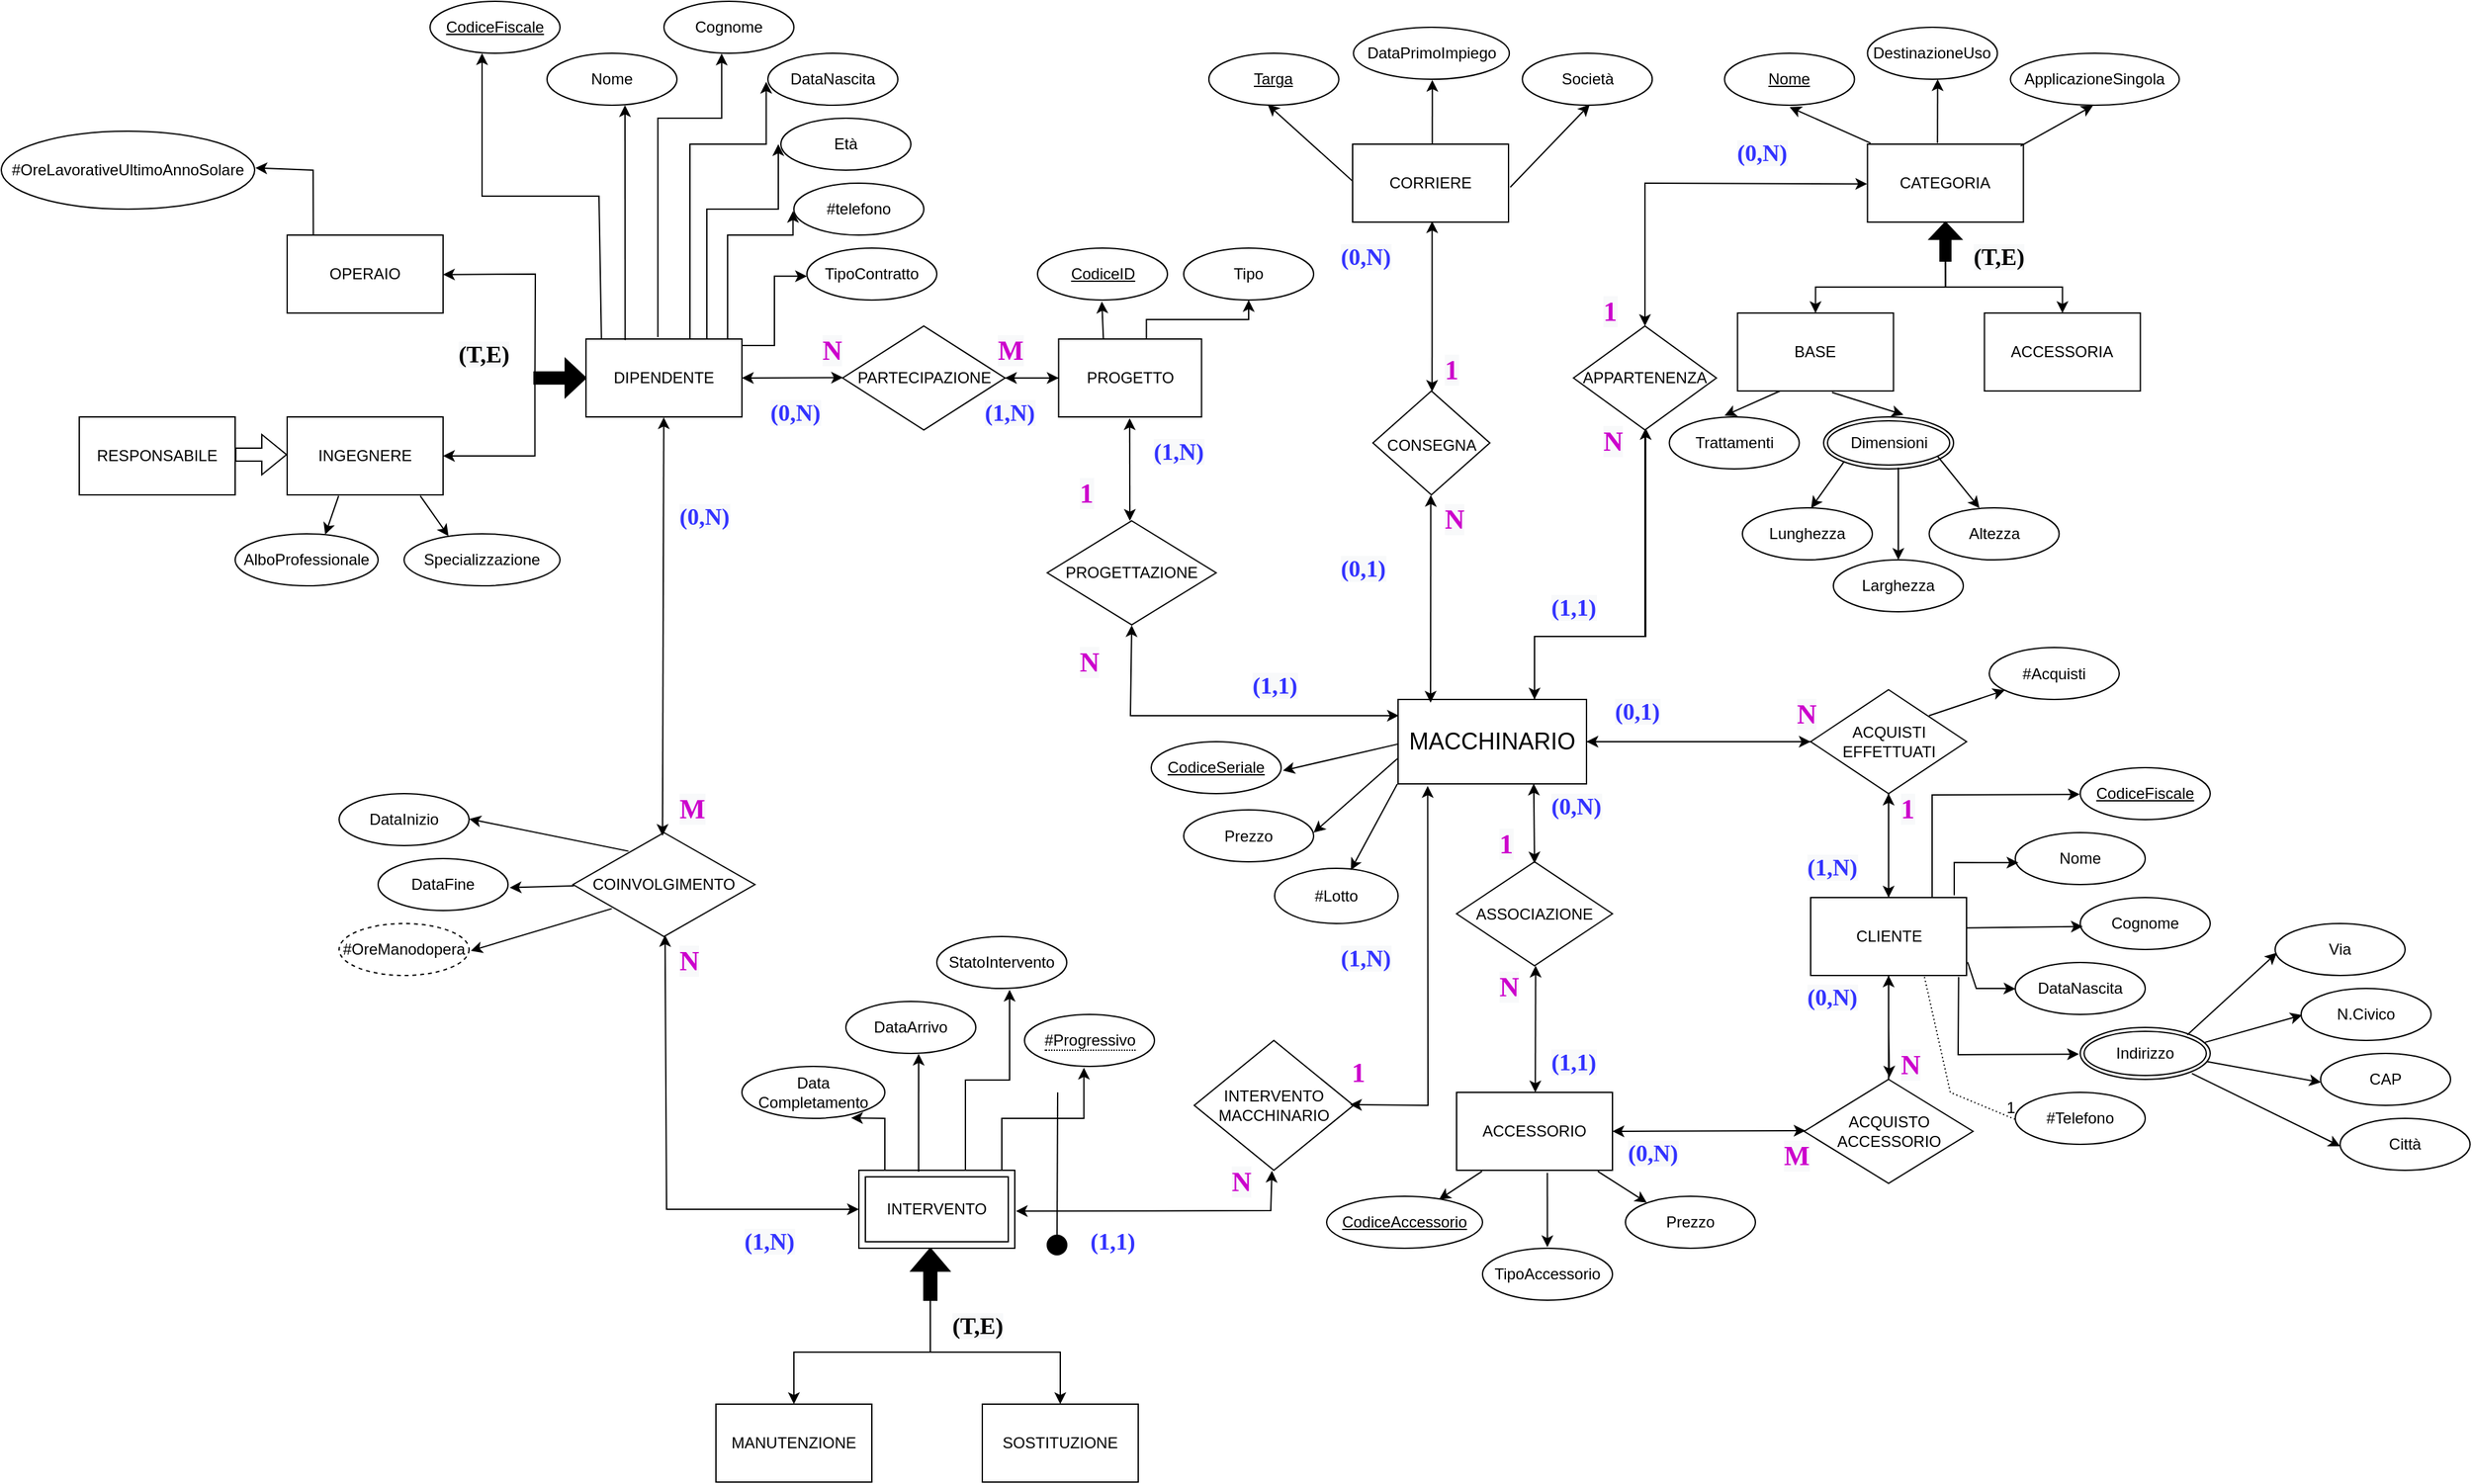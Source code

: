 <mxfile version="15.8.3" type="device"><diagram id="R2lEEEUBdFMjLlhIrx00" name="Page-1"><mxGraphModel dx="2980" dy="2075" grid="1" gridSize="10" guides="1" tooltips="1" connect="0" arrows="1" fold="1" page="1" pageScale="1" pageWidth="850" pageHeight="1100" math="0" shadow="0" extFonts="Permanent Marker^https://fonts.googleapis.com/css?family=Permanent+Marker"><root><mxCell id="0"/><mxCell id="1" parent="0"/><mxCell id="e4L-2dPEsMbckONgUZSU-102" style="edgeStyle=orthogonalEdgeStyle;rounded=0;orthogonalLoop=1;jettySize=auto;html=1;fontSize=18;" parent="1" source="e4L-2dPEsMbckONgUZSU-1" target="e4L-2dPEsMbckONgUZSU-6" edge="1"><mxGeometry relative="1" as="geometry"/></mxCell><mxCell id="e4L-2dPEsMbckONgUZSU-106" style="edgeStyle=orthogonalEdgeStyle;rounded=0;orthogonalLoop=1;jettySize=auto;html=1;entryX=0.505;entryY=0.982;entryDx=0;entryDy=0;entryPerimeter=0;fontSize=18;" parent="1" source="e4L-2dPEsMbckONgUZSU-1" target="e4L-2dPEsMbckONgUZSU-2" edge="1"><mxGeometry relative="1" as="geometry"><Array as="points"><mxPoint x="560" y="199"/><mxPoint x="646" y="199"/></Array></mxGeometry></mxCell><mxCell id="e4L-2dPEsMbckONgUZSU-1" value="&lt;font style=&quot;font-size: 18px&quot;&gt;MACCHINARIO&lt;/font&gt;" style="rounded=0;whiteSpace=wrap;html=1;" parent="1" vertex="1"><mxGeometry x="455" y="247.5" width="145" height="65" as="geometry"/></mxCell><mxCell id="e4L-2dPEsMbckONgUZSU-116" style="edgeStyle=orthogonalEdgeStyle;rounded=0;orthogonalLoop=1;jettySize=auto;html=1;fontSize=18;" parent="1" source="e4L-2dPEsMbckONgUZSU-2" target="e4L-2dPEsMbckONgUZSU-1" edge="1"><mxGeometry relative="1" as="geometry"><Array as="points"><mxPoint x="645" y="199"/><mxPoint x="560" y="199"/></Array></mxGeometry></mxCell><mxCell id="e4L-2dPEsMbckONgUZSU-2" value="APPARTENENZA" style="rhombus;whiteSpace=wrap;html=1;" parent="1" vertex="1"><mxGeometry x="590" y="-40" width="110" height="80" as="geometry"/></mxCell><mxCell id="e4L-2dPEsMbckONgUZSU-3" value="CATEGORIA" style="rounded=0;whiteSpace=wrap;html=1;" parent="1" vertex="1"><mxGeometry x="816.25" y="-180" width="120" height="60" as="geometry"/></mxCell><mxCell id="e4L-2dPEsMbckONgUZSU-4" value="BASE" style="rounded=0;whiteSpace=wrap;html=1;" parent="1" vertex="1"><mxGeometry x="716.25" y="-50" width="120" height="60" as="geometry"/></mxCell><mxCell id="e4L-2dPEsMbckONgUZSU-5" value="ACCESSORIA" style="rounded=0;whiteSpace=wrap;html=1;" parent="1" vertex="1"><mxGeometry x="906.25" y="-50" width="120" height="60" as="geometry"/></mxCell><mxCell id="e4L-2dPEsMbckONgUZSU-103" style="edgeStyle=orthogonalEdgeStyle;rounded=0;orthogonalLoop=1;jettySize=auto;html=1;fontSize=18;" parent="1" source="e4L-2dPEsMbckONgUZSU-6" target="e4L-2dPEsMbckONgUZSU-7" edge="1"><mxGeometry relative="1" as="geometry"/></mxCell><mxCell id="e4L-2dPEsMbckONgUZSU-114" style="edgeStyle=orthogonalEdgeStyle;rounded=0;orthogonalLoop=1;jettySize=auto;html=1;fontSize=18;" parent="1" source="e4L-2dPEsMbckONgUZSU-6" target="e4L-2dPEsMbckONgUZSU-1" edge="1"><mxGeometry relative="1" as="geometry"/></mxCell><mxCell id="e4L-2dPEsMbckONgUZSU-6" value="ACQUISTI EFFETTUATI" style="rhombus;whiteSpace=wrap;html=1;" parent="1" vertex="1"><mxGeometry x="772.5" y="240" width="120" height="80" as="geometry"/></mxCell><mxCell id="e4L-2dPEsMbckONgUZSU-104" style="edgeStyle=orthogonalEdgeStyle;rounded=0;orthogonalLoop=1;jettySize=auto;html=1;entryX=0.505;entryY=-0.018;entryDx=0;entryDy=0;entryPerimeter=0;fontSize=18;" parent="1" source="e4L-2dPEsMbckONgUZSU-7" target="e4L-2dPEsMbckONgUZSU-8" edge="1"><mxGeometry relative="1" as="geometry"/></mxCell><mxCell id="e4L-2dPEsMbckONgUZSU-113" style="edgeStyle=orthogonalEdgeStyle;rounded=0;orthogonalLoop=1;jettySize=auto;html=1;fontSize=18;" parent="1" source="e4L-2dPEsMbckONgUZSU-7" target="e4L-2dPEsMbckONgUZSU-6" edge="1"><mxGeometry relative="1" as="geometry"/></mxCell><mxCell id="e4L-2dPEsMbckONgUZSU-7" value="CLIENTE" style="rounded=0;whiteSpace=wrap;html=1;" parent="1" vertex="1"><mxGeometry x="772.5" y="400" width="120" height="60" as="geometry"/></mxCell><mxCell id="e4L-2dPEsMbckONgUZSU-112" style="edgeStyle=orthogonalEdgeStyle;rounded=0;orthogonalLoop=1;jettySize=auto;html=1;fontSize=18;" parent="1" source="e4L-2dPEsMbckONgUZSU-8" target="e4L-2dPEsMbckONgUZSU-7" edge="1"><mxGeometry relative="1" as="geometry"/></mxCell><mxCell id="e4L-2dPEsMbckONgUZSU-8" value="ACQUISTO ACCESSORIO" style="rhombus;whiteSpace=wrap;html=1;" parent="1" vertex="1"><mxGeometry x="767.5" y="540" width="130" height="80" as="geometry"/></mxCell><mxCell id="e4L-2dPEsMbckONgUZSU-9" value="ACCESSORIO" style="rounded=0;whiteSpace=wrap;html=1;" parent="1" vertex="1"><mxGeometry x="500" y="550" width="120" height="60" as="geometry"/></mxCell><mxCell id="e4L-2dPEsMbckONgUZSU-10" value="ASSOCIAZIONE" style="rhombus;whiteSpace=wrap;html=1;direction=south;" parent="1" vertex="1"><mxGeometry x="500" y="372.5" width="120" height="80" as="geometry"/></mxCell><mxCell id="e4L-2dPEsMbckONgUZSU-13" value="SOSTITUZIONE" style="rounded=0;whiteSpace=wrap;html=1;" parent="1" vertex="1"><mxGeometry x="135" y="790" width="120" height="60" as="geometry"/></mxCell><mxCell id="e4L-2dPEsMbckONgUZSU-14" value="MANUTENZIONE" style="rounded=0;whiteSpace=wrap;html=1;" parent="1" vertex="1"><mxGeometry x="-70" y="790" width="120" height="60" as="geometry"/></mxCell><mxCell id="e4L-2dPEsMbckONgUZSU-16" value="COINVOLGIMENTO" style="rhombus;whiteSpace=wrap;html=1;" parent="1" vertex="1"><mxGeometry x="-180" y="350" width="140" height="80" as="geometry"/></mxCell><mxCell id="e4L-2dPEsMbckONgUZSU-17" value="OPERAIO" style="rounded=0;whiteSpace=wrap;html=1;" parent="1" vertex="1"><mxGeometry x="-400" y="-110" width="120" height="60" as="geometry"/></mxCell><mxCell id="e4L-2dPEsMbckONgUZSU-18" value="INGEGNERE" style="rounded=0;whiteSpace=wrap;html=1;" parent="1" vertex="1"><mxGeometry x="-400" y="30" width="120" height="60" as="geometry"/></mxCell><mxCell id="e4L-2dPEsMbckONgUZSU-19" value="DIPENDENTE" style="rounded=0;whiteSpace=wrap;html=1;" parent="1" vertex="1"><mxGeometry x="-170" y="-30" width="120" height="60" as="geometry"/></mxCell><mxCell id="e4L-2dPEsMbckONgUZSU-37" style="edgeStyle=orthogonalEdgeStyle;rounded=0;orthogonalLoop=1;jettySize=auto;html=1;exitX=1;exitY=0.5;exitDx=0;exitDy=0;entryX=0;entryY=0.5;entryDx=0;entryDy=0;" parent="1" source="e4L-2dPEsMbckONgUZSU-20" target="e4L-2dPEsMbckONgUZSU-21" edge="1"><mxGeometry relative="1" as="geometry"/></mxCell><mxCell id="e4L-2dPEsMbckONgUZSU-20" value="PARTECIPAZIONE" style="rhombus;whiteSpace=wrap;html=1;" parent="1" vertex="1"><mxGeometry x="27.5" y="-40" width="125" height="80" as="geometry"/></mxCell><mxCell id="e4L-2dPEsMbckONgUZSU-83" style="edgeStyle=orthogonalEdgeStyle;rounded=0;orthogonalLoop=1;jettySize=auto;html=1;exitX=0;exitY=0.5;exitDx=0;exitDy=0;entryX=1;entryY=0.5;entryDx=0;entryDy=0;fontSize=18;" parent="1" source="e4L-2dPEsMbckONgUZSU-21" target="e4L-2dPEsMbckONgUZSU-20" edge="1"><mxGeometry relative="1" as="geometry"/></mxCell><mxCell id="e4L-2dPEsMbckONgUZSU-21" value="PROGETTO" style="rounded=0;whiteSpace=wrap;html=1;" parent="1" vertex="1"><mxGeometry x="193.75" y="-30" width="110" height="60" as="geometry"/></mxCell><mxCell id="e4L-2dPEsMbckONgUZSU-22" value="PROGETTAZIONE" style="rhombus;whiteSpace=wrap;html=1;" parent="1" vertex="1"><mxGeometry x="185" y="110" width="130" height="80" as="geometry"/></mxCell><mxCell id="e4L-2dPEsMbckONgUZSU-67" style="edgeStyle=orthogonalEdgeStyle;rounded=0;orthogonalLoop=1;jettySize=auto;html=1;exitX=0;exitY=0.5;exitDx=0;exitDy=0;exitPerimeter=0;entryX=0.5;entryY=0;entryDx=0;entryDy=0;fontSize=18;" parent="1" source="e4L-2dPEsMbckONgUZSU-55" target="e4L-2dPEsMbckONgUZSU-14" edge="1"><mxGeometry relative="1" as="geometry"/></mxCell><mxCell id="e4L-2dPEsMbckONgUZSU-68" style="edgeStyle=orthogonalEdgeStyle;rounded=0;orthogonalLoop=1;jettySize=auto;html=1;exitX=0;exitY=0.5;exitDx=0;exitDy=0;exitPerimeter=0;entryX=0.5;entryY=0;entryDx=0;entryDy=0;fontSize=18;" parent="1" source="e4L-2dPEsMbckONgUZSU-55" target="e4L-2dPEsMbckONgUZSU-13" edge="1"><mxGeometry relative="1" as="geometry"/></mxCell><mxCell id="e4L-2dPEsMbckONgUZSU-55" value="" style="shape=singleArrow;direction=north;whiteSpace=wrap;html=1;fontSize=18;fillColor=#000000;arrowWidth=0.333;arrowSize=0.44;" parent="1" vertex="1"><mxGeometry x="80" y="670" width="30" height="40" as="geometry"/></mxCell><mxCell id="LLC6derQdUZUFcpajgp6-32" value="" style="edgeStyle=orthogonalEdgeStyle;rounded=0;orthogonalLoop=1;jettySize=auto;html=1;fillColor=#FFFFFF;exitX=0.017;exitY=0.467;exitDx=0;exitDy=0;exitPerimeter=0;" parent="1" source="e4L-2dPEsMbckONgUZSU-56" target="e4L-2dPEsMbckONgUZSU-18" edge="1"><mxGeometry relative="1" as="geometry"><Array as="points"><mxPoint x="-209" y="60"/></Array></mxGeometry></mxCell><mxCell id="e4L-2dPEsMbckONgUZSU-56" value="" style="shape=singleArrow;direction=east;whiteSpace=wrap;html=1;fontSize=18;fillColor=#000000;arrowWidth=0.307;arrowSize=0.4;" parent="1" vertex="1"><mxGeometry x="-210" y="-15" width="40" height="30" as="geometry"/></mxCell><mxCell id="e4L-2dPEsMbckONgUZSU-70" style="edgeStyle=orthogonalEdgeStyle;rounded=0;orthogonalLoop=1;jettySize=auto;html=1;exitX=0;exitY=0.5;exitDx=0;exitDy=0;exitPerimeter=0;entryX=0.5;entryY=0;entryDx=0;entryDy=0;fontSize=18;" parent="1" source="e4L-2dPEsMbckONgUZSU-69" target="e4L-2dPEsMbckONgUZSU-4" edge="1"><mxGeometry relative="1" as="geometry"/></mxCell><mxCell id="e4L-2dPEsMbckONgUZSU-71" style="edgeStyle=orthogonalEdgeStyle;rounded=0;orthogonalLoop=1;jettySize=auto;html=1;exitX=0;exitY=0.5;exitDx=0;exitDy=0;exitPerimeter=0;fontSize=18;" parent="1" source="e4L-2dPEsMbckONgUZSU-69" target="e4L-2dPEsMbckONgUZSU-5" edge="1"><mxGeometry relative="1" as="geometry"/></mxCell><mxCell id="e4L-2dPEsMbckONgUZSU-69" value="" style="shape=singleArrow;direction=north;whiteSpace=wrap;html=1;fontSize=18;fillColor=#000000;arrowWidth=0.333;arrowSize=0.44;" parent="1" vertex="1"><mxGeometry x="863.75" y="-120" width="25" height="30" as="geometry"/></mxCell><mxCell id="e4L-2dPEsMbckONgUZSU-126" value="&lt;font style=&quot;font-size: 12px&quot;&gt;CONSEGNA&lt;/font&gt;" style="rhombus;whiteSpace=wrap;html=1;fontSize=18;fillColor=#FFFFFF;gradientColor=#ffffff;" parent="1" vertex="1"><mxGeometry x="435.63" y="10" width="90" height="80" as="geometry"/></mxCell><mxCell id="e4L-2dPEsMbckONgUZSU-127" value="CORRIERE" style="rounded=0;whiteSpace=wrap;html=1;fontSize=12;fillColor=#FFFFFF;gradientColor=#ffffff;" parent="1" vertex="1"><mxGeometry x="420" y="-180" width="120" height="60" as="geometry"/></mxCell><mxCell id="aAjozYzgD2dJghvhEgAl-1" value="" style="endArrow=classic;startArrow=classic;html=1;rounded=0;exitX=0.492;exitY=0.031;exitDx=0;exitDy=0;exitPerimeter=0;entryX=0.499;entryY=1.005;entryDx=0;entryDy=0;entryPerimeter=0;" parent="1" source="e4L-2dPEsMbckONgUZSU-16" target="e4L-2dPEsMbckONgUZSU-19" edge="1"><mxGeometry width="50" height="50" relative="1" as="geometry"><mxPoint x="196.25" y="380" as="sourcePoint"/><mxPoint x="26.25" y="151" as="targetPoint"/></mxGeometry></mxCell><mxCell id="aAjozYzgD2dJghvhEgAl-2" value="" style="endArrow=classic;startArrow=classic;html=1;rounded=0;entryX=0.506;entryY=0.986;entryDx=0;entryDy=0;entryPerimeter=0;" parent="1" source="aAjozYzgD2dJghvhEgAl-3" target="e4L-2dPEsMbckONgUZSU-16" edge="1"><mxGeometry width="50" height="50" relative="1" as="geometry"><mxPoint x="146.4" y="582.34" as="sourcePoint"/><mxPoint x="-130" y="460" as="targetPoint"/><Array as="points"><mxPoint x="-108" y="640"/></Array></mxGeometry></mxCell><mxCell id="aAjozYzgD2dJghvhEgAl-3" value="INTERVENTO" style="shape=ext;margin=3;double=1;whiteSpace=wrap;html=1;align=center;" parent="1" vertex="1"><mxGeometry x="40" y="610" width="120" height="60" as="geometry"/></mxCell><mxCell id="aAjozYzgD2dJghvhEgAl-6" value="" style="endArrow=classic;startArrow=classic;html=1;rounded=0;entryX=0.008;entryY=0.494;entryDx=0;entryDy=0;entryPerimeter=0;" parent="1" target="e4L-2dPEsMbckONgUZSU-8" edge="1"><mxGeometry width="50" height="50" relative="1" as="geometry"><mxPoint x="620" y="580" as="sourcePoint"/><mxPoint x="410" y="520" as="targetPoint"/></mxGeometry></mxCell><mxCell id="aAjozYzgD2dJghvhEgAl-8" value="INTERVENTO MACCHINARIO" style="shape=rhombus;perimeter=rhombusPerimeter;whiteSpace=wrap;html=1;align=center;" parent="1" vertex="1"><mxGeometry x="298.13" y="510" width="122.5" height="100" as="geometry"/></mxCell><mxCell id="aAjozYzgD2dJghvhEgAl-12" value="" style="endArrow=classic;startArrow=classic;html=1;rounded=0;exitX=0.015;exitY=0.5;exitDx=0;exitDy=0;exitPerimeter=0;entryX=0.72;entryY=0.997;entryDx=0;entryDy=0;entryPerimeter=0;" parent="1" source="e4L-2dPEsMbckONgUZSU-10" target="e4L-2dPEsMbckONgUZSU-1" edge="1"><mxGeometry width="50" height="50" relative="1" as="geometry"><mxPoint x="590" y="350" as="sourcePoint"/><mxPoint x="570" y="320" as="targetPoint"/></mxGeometry></mxCell><mxCell id="aAjozYzgD2dJghvhEgAl-13" value="" style="endArrow=classic;startArrow=classic;html=1;rounded=0;entryX=1;entryY=0.493;entryDx=0;entryDy=0;entryPerimeter=0;exitX=0.505;exitY=0;exitDx=0;exitDy=0;exitPerimeter=0;" parent="1" source="e4L-2dPEsMbckONgUZSU-9" target="e4L-2dPEsMbckONgUZSU-10" edge="1"><mxGeometry width="50" height="50" relative="1" as="geometry"><mxPoint x="500" y="530" as="sourcePoint"/><mxPoint x="530" y="470" as="targetPoint"/></mxGeometry></mxCell><mxCell id="aAjozYzgD2dJghvhEgAl-14" value="" style="endArrow=classic;startArrow=classic;html=1;rounded=0;entryX=0.157;entryY=1.025;entryDx=0;entryDy=0;entryPerimeter=0;exitX=0.979;exitY=0.495;exitDx=0;exitDy=0;exitPerimeter=0;" parent="1" source="aAjozYzgD2dJghvhEgAl-8" target="e4L-2dPEsMbckONgUZSU-1" edge="1"><mxGeometry width="50" height="50" relative="1" as="geometry"><mxPoint x="460" y="450" as="sourcePoint"/><mxPoint x="510" y="400" as="targetPoint"/><Array as="points"><mxPoint x="478" y="560"/></Array></mxGeometry></mxCell><mxCell id="aAjozYzgD2dJghvhEgAl-15" value="" style="endArrow=classic;startArrow=classic;html=1;rounded=0;exitX=0.488;exitY=1.004;exitDx=0;exitDy=0;exitPerimeter=0;entryX=1.007;entryY=0.524;entryDx=0;entryDy=0;entryPerimeter=0;" parent="1" source="aAjozYzgD2dJghvhEgAl-8" target="aAjozYzgD2dJghvhEgAl-3" edge="1"><mxGeometry width="50" height="50" relative="1" as="geometry"><mxPoint x="460" y="530" as="sourcePoint"/><mxPoint x="510" y="480" as="targetPoint"/><Array as="points"><mxPoint x="357" y="641"/></Array></mxGeometry></mxCell><mxCell id="aAjozYzgD2dJghvhEgAl-17" value="RESPONSABILE" style="whiteSpace=wrap;html=1;align=center;direction=west;" parent="1" vertex="1"><mxGeometry x="-560" y="30" width="120" height="60" as="geometry"/></mxCell><mxCell id="aAjozYzgD2dJghvhEgAl-18" value="DataPrimoImpiego" style="ellipse;whiteSpace=wrap;html=1;align=center;" parent="1" vertex="1"><mxGeometry x="420.63" y="-270" width="120" height="40" as="geometry"/></mxCell><mxCell id="aAjozYzgD2dJghvhEgAl-19" value="Targa" style="ellipse;whiteSpace=wrap;html=1;align=center;fontStyle=4;" parent="1" vertex="1"><mxGeometry x="309.38" y="-250" width="100" height="40" as="geometry"/></mxCell><mxCell id="aAjozYzgD2dJghvhEgAl-20" value="Società" style="ellipse;whiteSpace=wrap;html=1;align=center;" parent="1" vertex="1"><mxGeometry x="550.63" y="-250" width="100" height="40" as="geometry"/></mxCell><mxCell id="aAjozYzgD2dJghvhEgAl-21" value="" style="endArrow=classic;html=1;rounded=0;entryX=0.506;entryY=1.014;entryDx=0;entryDy=0;entryPerimeter=0;exitX=0.511;exitY=0;exitDx=0;exitDy=0;exitPerimeter=0;" parent="1" source="e4L-2dPEsMbckONgUZSU-127" target="aAjozYzgD2dJghvhEgAl-18" edge="1"><mxGeometry width="50" height="50" relative="1" as="geometry"><mxPoint x="481.63" y="-180" as="sourcePoint"/><mxPoint x="510.63" y="50" as="targetPoint"/></mxGeometry></mxCell><mxCell id="aAjozYzgD2dJghvhEgAl-22" value="" style="endArrow=classic;html=1;rounded=0;exitX=0.001;exitY=0.476;exitDx=0;exitDy=0;exitPerimeter=0;entryX=0.453;entryY=0.986;entryDx=0;entryDy=0;entryPerimeter=0;" parent="1" source="e4L-2dPEsMbckONgUZSU-127" target="aAjozYzgD2dJghvhEgAl-19" edge="1"><mxGeometry width="50" height="50" relative="1" as="geometry"><mxPoint x="460.63" y="100" as="sourcePoint"/><mxPoint x="330.63" y="-210" as="targetPoint"/></mxGeometry></mxCell><mxCell id="aAjozYzgD2dJghvhEgAl-23" value="" style="endArrow=classic;html=1;rounded=0;entryX=0.519;entryY=0.986;entryDx=0;entryDy=0;entryPerimeter=0;exitX=1.011;exitY=0.552;exitDx=0;exitDy=0;exitPerimeter=0;" parent="1" source="e4L-2dPEsMbckONgUZSU-127" target="aAjozYzgD2dJghvhEgAl-20" edge="1"><mxGeometry width="50" height="50" relative="1" as="geometry"><mxPoint x="460.63" y="100" as="sourcePoint"/><mxPoint x="510.63" y="50" as="targetPoint"/></mxGeometry></mxCell><mxCell id="aAjozYzgD2dJghvhEgAl-24" value="Nome" style="ellipse;whiteSpace=wrap;html=1;align=center;fontStyle=4;" parent="1" vertex="1"><mxGeometry x="706.25" y="-250" width="100" height="40" as="geometry"/></mxCell><mxCell id="aAjozYzgD2dJghvhEgAl-25" value="DestinazioneUso" style="ellipse;whiteSpace=wrap;html=1;align=center;" parent="1" vertex="1"><mxGeometry x="816.25" y="-270" width="100" height="40" as="geometry"/></mxCell><mxCell id="aAjozYzgD2dJghvhEgAl-26" value="ApplicazioneSingola" style="ellipse;whiteSpace=wrap;html=1;align=center;" parent="1" vertex="1"><mxGeometry x="926.25" y="-250" width="130" height="40" as="geometry"/></mxCell><mxCell id="aAjozYzgD2dJghvhEgAl-27" value="Trattamenti" style="ellipse;whiteSpace=wrap;html=1;align=center;" parent="1" vertex="1"><mxGeometry x="663.75" y="30" width="100" height="40" as="geometry"/></mxCell><mxCell id="aAjozYzgD2dJghvhEgAl-29" value="" style="endArrow=classic;html=1;rounded=0;entryX=0.501;entryY=-0.043;entryDx=0;entryDy=0;entryPerimeter=0;exitX=0.606;exitY=1.019;exitDx=0;exitDy=0;exitPerimeter=0;" parent="1" source="e4L-2dPEsMbckONgUZSU-4" edge="1"><mxGeometry width="50" height="50" relative="1" as="geometry"><mxPoint x="506.25" y="130" as="sourcePoint"/><mxPoint x="843.85" y="28.28" as="targetPoint"/></mxGeometry></mxCell><mxCell id="aAjozYzgD2dJghvhEgAl-30" value="" style="endArrow=classic;html=1;rounded=0;exitX=0.273;exitY=1;exitDx=0;exitDy=0;exitPerimeter=0;entryX=0.425;entryY=-0.025;entryDx=0;entryDy=0;entryPerimeter=0;" parent="1" source="e4L-2dPEsMbckONgUZSU-4" target="aAjozYzgD2dJghvhEgAl-27" edge="1"><mxGeometry width="50" height="50" relative="1" as="geometry"><mxPoint x="506.25" y="130" as="sourcePoint"/><mxPoint x="726.25" y="29" as="targetPoint"/></mxGeometry></mxCell><mxCell id="aAjozYzgD2dJghvhEgAl-31" value="" style="endArrow=classic;html=1;rounded=0;entryX=0.489;entryY=1.007;entryDx=0;entryDy=0;entryPerimeter=0;exitX=0.982;exitY=0.024;exitDx=0;exitDy=0;exitPerimeter=0;" parent="1" source="e4L-2dPEsMbckONgUZSU-3" target="aAjozYzgD2dJghvhEgAl-26" edge="1"><mxGeometry width="50" height="50" relative="1" as="geometry"><mxPoint x="506.25" y="130" as="sourcePoint"/><mxPoint x="556.25" y="80" as="targetPoint"/></mxGeometry></mxCell><mxCell id="aAjozYzgD2dJghvhEgAl-32" value="" style="endArrow=classic;html=1;rounded=0;exitX=0.449;exitY=-0.014;exitDx=0;exitDy=0;exitPerimeter=0;" parent="1" source="e4L-2dPEsMbckONgUZSU-3" edge="1"><mxGeometry width="50" height="50" relative="1" as="geometry"><mxPoint x="506.25" y="130" as="sourcePoint"/><mxPoint x="870.25" y="-230" as="targetPoint"/></mxGeometry></mxCell><mxCell id="aAjozYzgD2dJghvhEgAl-33" value="" style="endArrow=classic;html=1;rounded=0;entryX=0.501;entryY=1.036;entryDx=0;entryDy=0;entryPerimeter=0;exitX=0.02;exitY=-0.014;exitDx=0;exitDy=0;exitPerimeter=0;" parent="1" source="e4L-2dPEsMbckONgUZSU-3" target="aAjozYzgD2dJghvhEgAl-24" edge="1"><mxGeometry width="50" height="50" relative="1" as="geometry"><mxPoint x="506.25" y="130" as="sourcePoint"/><mxPoint x="556.25" y="80" as="targetPoint"/></mxGeometry></mxCell><mxCell id="aAjozYzgD2dJghvhEgAl-34" value="Cognome" style="ellipse;whiteSpace=wrap;html=1;align=center;" parent="1" vertex="1"><mxGeometry x="980" y="400" width="100" height="40" as="geometry"/></mxCell><mxCell id="aAjozYzgD2dJghvhEgAl-36" value="#Telefono" style="ellipse;whiteSpace=wrap;html=1;align=center;" parent="1" vertex="1"><mxGeometry x="930" y="550" width="100" height="40" as="geometry"/></mxCell><mxCell id="aAjozYzgD2dJghvhEgAl-38" value="DataNascita" style="ellipse;whiteSpace=wrap;html=1;align=center;" parent="1" vertex="1"><mxGeometry x="930" y="450" width="100" height="40" as="geometry"/></mxCell><mxCell id="aAjozYzgD2dJghvhEgAl-39" value="Nome" style="ellipse;whiteSpace=wrap;html=1;align=center;" parent="1" vertex="1"><mxGeometry x="930" y="350" width="100" height="40" as="geometry"/></mxCell><mxCell id="aAjozYzgD2dJghvhEgAl-40" value="CodiceFiscale" style="ellipse;whiteSpace=wrap;html=1;align=center;fontStyle=4;" parent="1" vertex="1"><mxGeometry x="980" y="300" width="100" height="40" as="geometry"/></mxCell><mxCell id="aAjozYzgD2dJghvhEgAl-48" value="TipoAccessorio" style="ellipse;whiteSpace=wrap;html=1;align=center;" parent="1" vertex="1"><mxGeometry x="520" y="670" width="100" height="40" as="geometry"/></mxCell><mxCell id="aAjozYzgD2dJghvhEgAl-49" value="Prezzo" style="ellipse;whiteSpace=wrap;html=1;align=center;" parent="1" vertex="1"><mxGeometry x="630" y="630" width="100" height="40" as="geometry"/></mxCell><mxCell id="aAjozYzgD2dJghvhEgAl-50" value="CodiceAccessorio" style="ellipse;whiteSpace=wrap;html=1;align=center;fontStyle=4;" parent="1" vertex="1"><mxGeometry x="400" y="630" width="120" height="40" as="geometry"/></mxCell><mxCell id="aAjozYzgD2dJghvhEgAl-51" value="" style="endArrow=classic;html=1;rounded=0;entryX=0.164;entryY=0.121;entryDx=0;entryDy=0;entryPerimeter=0;exitX=0.906;exitY=1.014;exitDx=0;exitDy=0;exitPerimeter=0;" parent="1" source="e4L-2dPEsMbckONgUZSU-9" target="aAjozYzgD2dJghvhEgAl-49" edge="1"><mxGeometry width="50" height="50" relative="1" as="geometry"><mxPoint x="510" y="500" as="sourcePoint"/><mxPoint x="560" y="450" as="targetPoint"/></mxGeometry></mxCell><mxCell id="aAjozYzgD2dJghvhEgAl-52" value="" style="endArrow=classic;html=1;rounded=0;entryX=0.499;entryY=-0.021;entryDx=0;entryDy=0;entryPerimeter=0;exitX=0.582;exitY=1.033;exitDx=0;exitDy=0;exitPerimeter=0;" parent="1" source="e4L-2dPEsMbckONgUZSU-9" target="aAjozYzgD2dJghvhEgAl-48" edge="1"><mxGeometry width="50" height="50" relative="1" as="geometry"><mxPoint x="510" y="500" as="sourcePoint"/><mxPoint x="560" y="450" as="targetPoint"/></mxGeometry></mxCell><mxCell id="aAjozYzgD2dJghvhEgAl-53" value="" style="endArrow=classic;html=1;rounded=0;entryX=0.72;entryY=0.064;entryDx=0;entryDy=0;entryPerimeter=0;exitX=0.163;exitY=1.014;exitDx=0;exitDy=0;exitPerimeter=0;" parent="1" source="e4L-2dPEsMbckONgUZSU-9" target="aAjozYzgD2dJghvhEgAl-50" edge="1"><mxGeometry width="50" height="50" relative="1" as="geometry"><mxPoint x="510" y="500" as="sourcePoint"/><mxPoint x="560" y="450" as="targetPoint"/></mxGeometry></mxCell><mxCell id="aAjozYzgD2dJghvhEgAl-54" value="" style="endArrow=classic;html=1;rounded=0;entryX=-0.004;entryY=0.514;entryDx=0;entryDy=0;entryPerimeter=0;" parent="1" target="aAjozYzgD2dJghvhEgAl-40" edge="1"><mxGeometry width="50" height="50" relative="1" as="geometry"><mxPoint x="866" y="400" as="sourcePoint"/><mxPoint x="560" y="310" as="targetPoint"/><Array as="points"><mxPoint x="866" y="321"/></Array></mxGeometry></mxCell><mxCell id="aAjozYzgD2dJghvhEgAl-55" value="" style="endArrow=classic;html=1;rounded=0;entryX=0.024;entryY=0.579;entryDx=0;entryDy=0;entryPerimeter=0;exitX=0.921;exitY=-0.029;exitDx=0;exitDy=0;exitPerimeter=0;" parent="1" source="e4L-2dPEsMbckONgUZSU-7" target="aAjozYzgD2dJghvhEgAl-39" edge="1"><mxGeometry width="50" height="50" relative="1" as="geometry"><mxPoint x="510" y="360" as="sourcePoint"/><mxPoint x="560" y="310" as="targetPoint"/><Array as="points"><mxPoint x="883" y="373"/></Array></mxGeometry></mxCell><mxCell id="aAjozYzgD2dJghvhEgAl-56" value="" style="endArrow=classic;html=1;rounded=0;entryX=0.019;entryY=0.557;entryDx=0;entryDy=0;entryPerimeter=0;exitX=0.997;exitY=0.39;exitDx=0;exitDy=0;exitPerimeter=0;" parent="1" source="e4L-2dPEsMbckONgUZSU-7" target="aAjozYzgD2dJghvhEgAl-34" edge="1"><mxGeometry width="50" height="50" relative="1" as="geometry"><mxPoint x="900" y="440" as="sourcePoint"/><mxPoint x="560" y="310" as="targetPoint"/></mxGeometry></mxCell><mxCell id="aAjozYzgD2dJghvhEgAl-58" value="" style="endArrow=classic;html=1;rounded=0;entryX=-0.01;entryY=0.514;entryDx=0;entryDy=0;entryPerimeter=0;exitX=0.949;exitY=1.019;exitDx=0;exitDy=0;exitPerimeter=0;" parent="1" source="e4L-2dPEsMbckONgUZSU-7" target="LLC6derQdUZUFcpajgp6-48" edge="1"><mxGeometry width="50" height="50" relative="1" as="geometry"><mxPoint x="880" y="460" as="sourcePoint"/><mxPoint x="920.7" y="520.56" as="targetPoint"/><Array as="points"><mxPoint x="886" y="521"/></Array></mxGeometry></mxCell><mxCell id="aAjozYzgD2dJghvhEgAl-60" value="" style="endArrow=classic;html=1;rounded=0;entryX=0.001;entryY=0.507;entryDx=0;entryDy=0;entryPerimeter=0;exitX=1.007;exitY=0.829;exitDx=0;exitDy=0;exitPerimeter=0;" parent="1" source="e4L-2dPEsMbckONgUZSU-7" target="aAjozYzgD2dJghvhEgAl-38" edge="1"><mxGeometry width="50" height="50" relative="1" as="geometry"><mxPoint x="910" y="450" as="sourcePoint"/><mxPoint x="560" y="310" as="targetPoint"/><Array as="points"><mxPoint x="900" y="470"/><mxPoint x="920" y="470"/></Array></mxGeometry></mxCell><mxCell id="aAjozYzgD2dJghvhEgAl-61" value="" style="endArrow=none;html=1;rounded=0;dashed=1;dashPattern=1 2;entryX=0.001;entryY=0.521;entryDx=0;entryDy=0;entryPerimeter=0;exitX=0.73;exitY=1.019;exitDx=0;exitDy=0;exitPerimeter=0;" parent="1" source="e4L-2dPEsMbckONgUZSU-7" target="aAjozYzgD2dJghvhEgAl-36" edge="1"><mxGeometry relative="1" as="geometry"><mxPoint x="460" y="340" as="sourcePoint"/><mxPoint x="620" y="340" as="targetPoint"/><Array as="points"><mxPoint x="880" y="550"/></Array></mxGeometry></mxCell><mxCell id="aAjozYzgD2dJghvhEgAl-62" value="1" style="resizable=0;html=1;align=right;verticalAlign=bottom;" parent="aAjozYzgD2dJghvhEgAl-61" connectable="0" vertex="1"><mxGeometry x="1" relative="1" as="geometry"/></mxCell><mxCell id="LLC6derQdUZUFcpajgp6-3" value="" style="endArrow=classic;html=1;rounded=0;exitX=0.759;exitY=0.25;exitDx=0;exitDy=0;exitPerimeter=0;" parent="1" source="e4L-2dPEsMbckONgUZSU-6" target="LLC6derQdUZUFcpajgp6-4" edge="1"><mxGeometry width="50" height="50" relative="1" as="geometry"><mxPoint x="680" y="390" as="sourcePoint"/><mxPoint x="730" y="340" as="targetPoint"/></mxGeometry></mxCell><mxCell id="LLC6derQdUZUFcpajgp6-4" value="#Acquisti" style="ellipse;whiteSpace=wrap;html=1;align=center;" parent="1" vertex="1"><mxGeometry x="910" y="207.5" width="100" height="40" as="geometry"/></mxCell><mxCell id="LLC6derQdUZUFcpajgp6-5" value="&lt;span style=&quot;border-bottom: 1px dotted&quot;&gt;#Progressivo&lt;/span&gt;" style="ellipse;whiteSpace=wrap;html=1;align=center;" parent="1" vertex="1"><mxGeometry x="167.5" y="490" width="100" height="40" as="geometry"/></mxCell><mxCell id="LLC6derQdUZUFcpajgp6-8" value="Data Completamento" style="ellipse;whiteSpace=wrap;html=1;align=center;" parent="1" vertex="1"><mxGeometry x="-50" y="530" width="110" height="40" as="geometry"/></mxCell><mxCell id="LLC6derQdUZUFcpajgp6-9" value="DataArrivo" style="ellipse;whiteSpace=wrap;html=1;align=center;" parent="1" vertex="1"><mxGeometry x="30" y="480" width="100" height="40" as="geometry"/></mxCell><mxCell id="LLC6derQdUZUFcpajgp6-10" value="StatoIntervento" style="ellipse;whiteSpace=wrap;html=1;align=center;" parent="1" vertex="1"><mxGeometry x="100" y="430" width="100" height="40" as="geometry"/></mxCell><mxCell id="LLC6derQdUZUFcpajgp6-11" value="" style="ellipse;shape=doubleEllipse;whiteSpace=wrap;html=1;aspect=fixed;fillColor=#000000;" parent="1" vertex="1"><mxGeometry x="185" y="660" width="15" height="15" as="geometry"/></mxCell><mxCell id="LLC6derQdUZUFcpajgp6-13" value="" style="edgeStyle=elbowEdgeStyle;elbow=vertical;endArrow=classic;html=1;rounded=0;entryX=0.457;entryY=1.025;entryDx=0;entryDy=0;entryPerimeter=0;" parent="1" target="LLC6derQdUZUFcpajgp6-5" edge="1"><mxGeometry width="50" height="50" relative="1" as="geometry"><mxPoint x="150" y="610" as="sourcePoint"/><mxPoint x="200" y="560" as="targetPoint"/><Array as="points"><mxPoint x="220" y="570"/></Array></mxGeometry></mxCell><mxCell id="LLC6derQdUZUFcpajgp6-14" value="" style="endArrow=none;html=1;rounded=0;" parent="1" target="LLC6derQdUZUFcpajgp6-11" edge="1"><mxGeometry relative="1" as="geometry"><mxPoint x="193" y="550" as="sourcePoint"/><mxPoint x="320" y="490" as="targetPoint"/></mxGeometry></mxCell><mxCell id="LLC6derQdUZUFcpajgp6-17" value="" style="edgeStyle=elbowEdgeStyle;elbow=vertical;endArrow=classic;html=1;rounded=0;entryX=0.56;entryY=1.025;entryDx=0;entryDy=0;entryPerimeter=0;" parent="1" target="LLC6derQdUZUFcpajgp6-10" edge="1"><mxGeometry width="50" height="50" relative="1" as="geometry"><mxPoint x="122" y="610" as="sourcePoint"/><mxPoint x="270" y="630" as="targetPoint"/></mxGeometry></mxCell><mxCell id="LLC6derQdUZUFcpajgp6-18" value="" style="endArrow=classic;html=1;rounded=0;entryX=0.56;entryY=1.008;entryDx=0;entryDy=0;entryPerimeter=0;exitX=0.383;exitY=0.017;exitDx=0;exitDy=0;exitPerimeter=0;" parent="1" source="aAjozYzgD2dJghvhEgAl-3" target="LLC6derQdUZUFcpajgp6-9" edge="1"><mxGeometry width="50" height="50" relative="1" as="geometry"><mxPoint x="220" y="680" as="sourcePoint"/><mxPoint x="270" y="630" as="targetPoint"/></mxGeometry></mxCell><mxCell id="LLC6derQdUZUFcpajgp6-21" value="" style="endArrow=classic;html=1;rounded=0;entryX=0.764;entryY=0.992;entryDx=0;entryDy=0;entryPerimeter=0;" parent="1" target="LLC6derQdUZUFcpajgp6-8" edge="1"><mxGeometry width="50" height="50" relative="1" as="geometry"><mxPoint x="60" y="610" as="sourcePoint"/><mxPoint x="270" y="300" as="targetPoint"/><Array as="points"><mxPoint x="60" y="570"/></Array></mxGeometry></mxCell><mxCell id="LLC6derQdUZUFcpajgp6-23" value="DataInizio" style="ellipse;whiteSpace=wrap;html=1;align=center;fillColor=#FFFFFF;" parent="1" vertex="1"><mxGeometry x="-360" y="320" width="100" height="40" as="geometry"/></mxCell><mxCell id="LLC6derQdUZUFcpajgp6-24" value="DataFine" style="ellipse;whiteSpace=wrap;html=1;align=center;fillColor=#FFFFFF;" parent="1" vertex="1"><mxGeometry x="-330" y="370" width="100" height="40" as="geometry"/></mxCell><mxCell id="LLC6derQdUZUFcpajgp6-25" value="#OreManodopera" style="ellipse;whiteSpace=wrap;html=1;align=center;dashed=1;fillColor=#FFFFFF;" parent="1" vertex="1"><mxGeometry x="-360" y="420" width="100" height="40" as="geometry"/></mxCell><mxCell id="LLC6derQdUZUFcpajgp6-26" value="" style="endArrow=classic;html=1;rounded=0;entryX=1.001;entryY=0.488;entryDx=0;entryDy=0;entryPerimeter=0;exitX=0.305;exitY=0.179;exitDx=0;exitDy=0;exitPerimeter=0;" parent="1" source="e4L-2dPEsMbckONgUZSU-16" target="LLC6derQdUZUFcpajgp6-23" edge="1"><mxGeometry width="50" height="50" relative="1" as="geometry"><mxPoint x="230" y="512.5" as="sourcePoint"/><mxPoint x="280" y="462.5" as="targetPoint"/></mxGeometry></mxCell><mxCell id="LLC6derQdUZUFcpajgp6-27" value="" style="endArrow=classic;html=1;rounded=0;entryX=1.013;entryY=0.558;entryDx=0;entryDy=0;entryPerimeter=0;exitX=0.005;exitY=0.513;exitDx=0;exitDy=0;exitPerimeter=0;" parent="1" source="e4L-2dPEsMbckONgUZSU-16" target="LLC6derQdUZUFcpajgp6-24" edge="1"><mxGeometry width="50" height="50" relative="1" as="geometry"><mxPoint x="230" y="512.5" as="sourcePoint"/><mxPoint x="280" y="462.5" as="targetPoint"/></mxGeometry></mxCell><mxCell id="LLC6derQdUZUFcpajgp6-28" value="" style="endArrow=classic;html=1;rounded=0;entryX=1.013;entryY=0.525;entryDx=0;entryDy=0;entryPerimeter=0;exitX=0.213;exitY=0.732;exitDx=0;exitDy=0;exitPerimeter=0;" parent="1" source="e4L-2dPEsMbckONgUZSU-16" target="LLC6derQdUZUFcpajgp6-25" edge="1"><mxGeometry width="50" height="50" relative="1" as="geometry"><mxPoint x="-150" y="410" as="sourcePoint"/><mxPoint x="280" y="462.5" as="targetPoint"/></mxGeometry></mxCell><mxCell id="LLC6derQdUZUFcpajgp6-29" value="" style="endArrow=classic;startArrow=classic;html=1;rounded=0;entryX=0.002;entryY=0.496;entryDx=0;entryDy=0;entryPerimeter=0;" parent="1" target="e4L-2dPEsMbckONgUZSU-20" edge="1"><mxGeometry width="50" height="50" relative="1" as="geometry"><mxPoint x="-50" as="sourcePoint"/><mxPoint x="280" y="270" as="targetPoint"/></mxGeometry></mxCell><mxCell id="LLC6derQdUZUFcpajgp6-30" value="" style="shape=flexArrow;endArrow=classic;html=1;rounded=0;fillColor=#FFFFFF;" parent="1" edge="1"><mxGeometry width="50" height="50" relative="1" as="geometry"><mxPoint x="-440" y="59" as="sourcePoint"/><mxPoint x="-400" y="59" as="targetPoint"/></mxGeometry></mxCell><mxCell id="LLC6derQdUZUFcpajgp6-31" value="" style="endArrow=classic;html=1;rounded=0;fillColor=#FFFFFF;entryX=1;entryY=0.506;entryDx=0;entryDy=0;entryPerimeter=0;exitX=0.017;exitY=0.6;exitDx=0;exitDy=0;exitPerimeter=0;" parent="1" source="e4L-2dPEsMbckONgUZSU-56" target="e4L-2dPEsMbckONgUZSU-17" edge="1"><mxGeometry width="50" height="50" relative="1" as="geometry"><mxPoint x="230" y="320" as="sourcePoint"/><mxPoint x="250" y="300" as="targetPoint"/><Array as="points"><mxPoint x="-209" y="-80"/></Array></mxGeometry></mxCell><mxCell id="LLC6derQdUZUFcpajgp6-33" value="" style="endArrow=classic;startArrow=classic;html=1;rounded=0;fillColor=#FFFFFF;entryX=0.497;entryY=1.017;entryDx=0;entryDy=0;entryPerimeter=0;exitX=0.489;exitY=0;exitDx=0;exitDy=0;exitPerimeter=0;" parent="1" source="e4L-2dPEsMbckONgUZSU-22" target="e4L-2dPEsMbckONgUZSU-21" edge="1"><mxGeometry width="50" height="50" relative="1" as="geometry"><mxPoint x="230" y="160" as="sourcePoint"/><mxPoint x="280" y="110" as="targetPoint"/></mxGeometry></mxCell><mxCell id="LLC6derQdUZUFcpajgp6-34" value="CodiceFiscale" style="ellipse;whiteSpace=wrap;html=1;align=center;fontStyle=4;fillColor=#FFFFFF;" parent="1" vertex="1"><mxGeometry x="-290" y="-290" width="100" height="40" as="geometry"/></mxCell><mxCell id="LLC6derQdUZUFcpajgp6-35" value="TipoContratto" style="ellipse;whiteSpace=wrap;html=1;align=center;fillColor=#FFFFFF;" parent="1" vertex="1"><mxGeometry y="-100" width="100" height="40" as="geometry"/></mxCell><mxCell id="LLC6derQdUZUFcpajgp6-36" value="#telefono" style="ellipse;whiteSpace=wrap;html=1;align=center;fillColor=#FFFFFF;" parent="1" vertex="1"><mxGeometry x="-10" y="-150" width="100" height="40" as="geometry"/></mxCell><mxCell id="LLC6derQdUZUFcpajgp6-37" value="Età" style="ellipse;whiteSpace=wrap;html=1;align=center;fillColor=#FFFFFF;" parent="1" vertex="1"><mxGeometry x="-20" y="-200" width="100" height="40" as="geometry"/></mxCell><mxCell id="LLC6derQdUZUFcpajgp6-38" value="DataNascita" style="ellipse;whiteSpace=wrap;html=1;align=center;fillColor=#FFFFFF;" parent="1" vertex="1"><mxGeometry x="-30" y="-250" width="100" height="40" as="geometry"/></mxCell><mxCell id="LLC6derQdUZUFcpajgp6-39" value="Cognome" style="ellipse;whiteSpace=wrap;html=1;align=center;fillColor=#FFFFFF;" parent="1" vertex="1"><mxGeometry x="-110" y="-290" width="100" height="40" as="geometry"/></mxCell><mxCell id="LLC6derQdUZUFcpajgp6-40" value="Nome" style="ellipse;whiteSpace=wrap;html=1;align=center;fillColor=#FFFFFF;" parent="1" vertex="1"><mxGeometry x="-200" y="-250" width="100" height="40" as="geometry"/></mxCell><mxCell id="LLC6derQdUZUFcpajgp6-41" value="" style="edgeStyle=elbowEdgeStyle;elbow=horizontal;endArrow=classic;html=1;rounded=0;fillColor=#FFFFFF;entryX=0;entryY=0.542;entryDx=0;entryDy=0;entryPerimeter=0;" parent="1" target="LLC6derQdUZUFcpajgp6-35" edge="1"><mxGeometry width="50" height="50" relative="1" as="geometry"><mxPoint x="-50" y="-25" as="sourcePoint"/><mxPoint x="280" y="100" as="targetPoint"/></mxGeometry></mxCell><mxCell id="LLC6derQdUZUFcpajgp6-42" value="" style="edgeStyle=elbowEdgeStyle;elbow=vertical;endArrow=classic;html=1;rounded=0;fillColor=#FFFFFF;exitX=0.908;exitY=-0.005;exitDx=0;exitDy=0;exitPerimeter=0;entryX=-0.007;entryY=0.536;entryDx=0;entryDy=0;entryPerimeter=0;" parent="1" source="e4L-2dPEsMbckONgUZSU-19" target="LLC6derQdUZUFcpajgp6-36" edge="1"><mxGeometry width="50" height="50" relative="1" as="geometry"><mxPoint x="180" y="130" as="sourcePoint"/><mxPoint x="230" y="80" as="targetPoint"/><Array as="points"><mxPoint x="-30" y="-110"/></Array></mxGeometry></mxCell><mxCell id="LLC6derQdUZUFcpajgp6-43" value="" style="edgeStyle=elbowEdgeStyle;elbow=vertical;endArrow=classic;html=1;rounded=0;fillColor=#FFFFFF;" parent="1" edge="1"><mxGeometry width="50" height="50" relative="1" as="geometry"><mxPoint x="-77" y="-30" as="sourcePoint"/><mxPoint x="-22" y="-180" as="targetPoint"/><Array as="points"><mxPoint x="-60" y="-130"/></Array></mxGeometry></mxCell><mxCell id="LLC6derQdUZUFcpajgp6-44" value="" style="edgeStyle=elbowEdgeStyle;elbow=vertical;endArrow=classic;html=1;rounded=0;fillColor=#FFFFFF;entryX=-0.013;entryY=0.55;entryDx=0;entryDy=0;entryPerimeter=0;" parent="1" target="LLC6derQdUZUFcpajgp6-38" edge="1"><mxGeometry width="50" height="50" relative="1" as="geometry"><mxPoint x="-90" y="-30" as="sourcePoint"/><mxPoint x="230" y="80" as="targetPoint"/><Array as="points"><mxPoint x="-60" y="-180"/><mxPoint x="-60" y="-160"/></Array></mxGeometry></mxCell><mxCell id="LLC6derQdUZUFcpajgp6-45" value="" style="endArrow=classic;html=1;rounded=0;fillColor=#FFFFFF;entryX=0.4;entryY=1;entryDx=0;entryDy=0;entryPerimeter=0;exitX=0.099;exitY=-0.005;exitDx=0;exitDy=0;exitPerimeter=0;" parent="1" source="e4L-2dPEsMbckONgUZSU-19" target="LLC6derQdUZUFcpajgp6-34" edge="1"><mxGeometry width="50" height="50" relative="1" as="geometry"><mxPoint x="180" y="130" as="sourcePoint"/><mxPoint x="230" y="80" as="targetPoint"/><Array as="points"><mxPoint x="-160" y="-140"/><mxPoint x="-250" y="-140"/></Array></mxGeometry></mxCell><mxCell id="LLC6derQdUZUFcpajgp6-46" value="" style="endArrow=classic;html=1;rounded=0;fillColor=#FFFFFF;exitX=0.251;exitY=0.014;exitDx=0;exitDy=0;exitPerimeter=0;" parent="1" source="e4L-2dPEsMbckONgUZSU-19" edge="1"><mxGeometry width="50" height="50" relative="1" as="geometry"><mxPoint x="180" y="130" as="sourcePoint"/><mxPoint x="-140" y="-210" as="targetPoint"/></mxGeometry></mxCell><mxCell id="LLC6derQdUZUFcpajgp6-47" value="" style="edgeStyle=elbowEdgeStyle;elbow=vertical;endArrow=classic;html=1;rounded=0;fillColor=#FFFFFF;exitX=0.461;exitY=-0.024;exitDx=0;exitDy=0;exitPerimeter=0;entryX=0.444;entryY=1.007;entryDx=0;entryDy=0;entryPerimeter=0;" parent="1" source="e4L-2dPEsMbckONgUZSU-19" target="LLC6derQdUZUFcpajgp6-39" edge="1"><mxGeometry width="50" height="50" relative="1" as="geometry"><mxPoint x="180" y="130" as="sourcePoint"/><mxPoint x="230" y="80" as="targetPoint"/><Array as="points"><mxPoint x="-90" y="-200"/></Array></mxGeometry></mxCell><mxCell id="LLC6derQdUZUFcpajgp6-48" value="Indirizzo" style="ellipse;shape=doubleEllipse;margin=3;whiteSpace=wrap;html=1;align=center;fillColor=#FFFFFF;" parent="1" vertex="1"><mxGeometry x="980" y="500" width="100" height="40" as="geometry"/></mxCell><mxCell id="LLC6derQdUZUFcpajgp6-49" value="Città" style="ellipse;whiteSpace=wrap;html=1;align=center;fillColor=#FFFFFF;" parent="1" vertex="1"><mxGeometry x="1180" y="570" width="100" height="40" as="geometry"/></mxCell><mxCell id="LLC6derQdUZUFcpajgp6-50" value="CAP" style="ellipse;whiteSpace=wrap;html=1;align=center;fillColor=#FFFFFF;" parent="1" vertex="1"><mxGeometry x="1165" y="520" width="100" height="40" as="geometry"/></mxCell><mxCell id="LLC6derQdUZUFcpajgp6-51" value="N.Civico" style="ellipse;whiteSpace=wrap;html=1;align=center;fillColor=#FFFFFF;" parent="1" vertex="1"><mxGeometry x="1150" y="470" width="100" height="40" as="geometry"/></mxCell><mxCell id="LLC6derQdUZUFcpajgp6-52" value="Via" style="ellipse;whiteSpace=wrap;html=1;align=center;fillColor=#FFFFFF;" parent="1" vertex="1"><mxGeometry x="1130" y="420" width="100" height="40" as="geometry"/></mxCell><mxCell id="LLC6derQdUZUFcpajgp6-53" value="" style="endArrow=classic;html=1;rounded=0;fillColor=#FFFFFF;entryX=0.013;entryY=0.564;entryDx=0;entryDy=0;entryPerimeter=0;exitX=0.824;exitY=0.143;exitDx=0;exitDy=0;exitPerimeter=0;" parent="1" source="LLC6derQdUZUFcpajgp6-48" target="LLC6derQdUZUFcpajgp6-52" edge="1"><mxGeometry width="50" height="50" relative="1" as="geometry"><mxPoint x="890" y="700" as="sourcePoint"/><mxPoint x="940" y="650" as="targetPoint"/></mxGeometry></mxCell><mxCell id="LLC6derQdUZUFcpajgp6-54" value="" style="endArrow=classic;html=1;rounded=0;fillColor=#FFFFFF;entryX=0.007;entryY=0.514;entryDx=0;entryDy=0;entryPerimeter=0;exitX=0.961;exitY=0.286;exitDx=0;exitDy=0;exitPerimeter=0;" parent="1" source="LLC6derQdUZUFcpajgp6-48" target="LLC6derQdUZUFcpajgp6-51" edge="1"><mxGeometry width="50" height="50" relative="1" as="geometry"><mxPoint x="890" y="700" as="sourcePoint"/><mxPoint x="940" y="650" as="targetPoint"/></mxGeometry></mxCell><mxCell id="LLC6derQdUZUFcpajgp6-55" value="" style="endArrow=classic;html=1;rounded=0;fillColor=#FFFFFF;entryX=0.003;entryY=0.557;entryDx=0;entryDy=0;entryPerimeter=0;exitX=0.973;exitY=0.657;exitDx=0;exitDy=0;exitPerimeter=0;" parent="1" source="LLC6derQdUZUFcpajgp6-48" target="LLC6derQdUZUFcpajgp6-50" edge="1"><mxGeometry width="50" height="50" relative="1" as="geometry"><mxPoint x="890" y="700" as="sourcePoint"/><mxPoint x="940" y="650" as="targetPoint"/></mxGeometry></mxCell><mxCell id="LLC6derQdUZUFcpajgp6-56" value="" style="endArrow=classic;html=1;rounded=0;fillColor=#FFFFFF;entryX=0.001;entryY=0.536;entryDx=0;entryDy=0;entryPerimeter=0;exitX=0.859;exitY=0.886;exitDx=0;exitDy=0;exitPerimeter=0;" parent="1" source="LLC6derQdUZUFcpajgp6-48" target="LLC6derQdUZUFcpajgp6-49" edge="1"><mxGeometry width="50" height="50" relative="1" as="geometry"><mxPoint x="890" y="700" as="sourcePoint"/><mxPoint x="940" y="650" as="targetPoint"/></mxGeometry></mxCell><mxCell id="LLC6derQdUZUFcpajgp6-57" value="#OreLavorativeUltimoAnnoSolare" style="ellipse;whiteSpace=wrap;html=1;align=center;fillColor=#FFFFFF;" parent="1" vertex="1"><mxGeometry x="-620" y="-190" width="195" height="60" as="geometry"/></mxCell><mxCell id="LLC6derQdUZUFcpajgp6-58" value="" style="endArrow=classic;html=1;rounded=0;fillColor=#FFFFFF;exitX=0.168;exitY=-0.005;exitDx=0;exitDy=0;exitPerimeter=0;entryX=1.003;entryY=0.471;entryDx=0;entryDy=0;entryPerimeter=0;" parent="1" source="e4L-2dPEsMbckONgUZSU-17" target="LLC6derQdUZUFcpajgp6-57" edge="1"><mxGeometry width="50" height="50" relative="1" as="geometry"><mxPoint x="-230" as="sourcePoint"/><mxPoint x="-420" y="-160" as="targetPoint"/><Array as="points"><mxPoint x="-380" y="-160"/></Array></mxGeometry></mxCell><mxCell id="LLC6derQdUZUFcpajgp6-59" value="AlboProfessionale" style="ellipse;whiteSpace=wrap;html=1;align=center;fillColor=#FFFFFF;" parent="1" vertex="1"><mxGeometry x="-440" y="120" width="110" height="40" as="geometry"/></mxCell><mxCell id="LLC6derQdUZUFcpajgp6-60" value="Specializzazione" style="ellipse;whiteSpace=wrap;html=1;align=center;fillColor=#FFFFFF;" parent="1" vertex="1"><mxGeometry x="-310" y="120" width="120" height="40" as="geometry"/></mxCell><mxCell id="LLC6derQdUZUFcpajgp6-61" value="" style="endArrow=classic;html=1;rounded=0;fillColor=#FFFFFF;entryX=0.63;entryY=0.014;entryDx=0;entryDy=0;entryPerimeter=0;exitX=0.33;exitY=1.014;exitDx=0;exitDy=0;exitPerimeter=0;" parent="1" source="e4L-2dPEsMbckONgUZSU-18" target="LLC6derQdUZUFcpajgp6-59" edge="1"><mxGeometry width="50" height="50" relative="1" as="geometry"><mxPoint x="-230" y="140" as="sourcePoint"/><mxPoint x="-180" y="90" as="targetPoint"/></mxGeometry></mxCell><mxCell id="LLC6derQdUZUFcpajgp6-62" value="" style="endArrow=classic;html=1;rounded=0;fillColor=#FFFFFF;exitX=0.854;exitY=1.014;exitDx=0;exitDy=0;exitPerimeter=0;entryX=0.285;entryY=0.043;entryDx=0;entryDy=0;entryPerimeter=0;" parent="1" source="e4L-2dPEsMbckONgUZSU-18" target="LLC6derQdUZUFcpajgp6-60" edge="1"><mxGeometry width="50" height="50" relative="1" as="geometry"><mxPoint x="-230" y="140" as="sourcePoint"/><mxPoint x="-180" y="90" as="targetPoint"/></mxGeometry></mxCell><mxCell id="LLC6derQdUZUFcpajgp6-63" value="Tipo" style="ellipse;whiteSpace=wrap;html=1;align=center;fillColor=#FFFFFF;" parent="1" vertex="1"><mxGeometry x="290" y="-100" width="100" height="40" as="geometry"/></mxCell><mxCell id="LLC6derQdUZUFcpajgp6-65" value="CodiceID" style="ellipse;whiteSpace=wrap;html=1;align=center;fontStyle=4;fillColor=#FFFFFF;" parent="1" vertex="1"><mxGeometry x="177.5" y="-100" width="100" height="40" as="geometry"/></mxCell><mxCell id="LLC6derQdUZUFcpajgp6-66" value="" style="endArrow=classic;html=1;rounded=0;fillColor=#FFFFFF;entryX=0.495;entryY=1.029;entryDx=0;entryDy=0;entryPerimeter=0;exitX=0.313;exitY=-0.005;exitDx=0;exitDy=0;exitPerimeter=0;" parent="1" source="e4L-2dPEsMbckONgUZSU-21" target="LLC6derQdUZUFcpajgp6-65" edge="1"><mxGeometry width="50" height="50" relative="1" as="geometry"><mxPoint x="350" y="150" as="sourcePoint"/><mxPoint x="400" y="100" as="targetPoint"/></mxGeometry></mxCell><mxCell id="qMVaFTVXOchKnG6yh93b-1" value="" style="edgeStyle=elbowEdgeStyle;elbow=vertical;endArrow=classic;html=1;rounded=0;fillColor=#FFFFFF;exitX=0.614;exitY=-0.005;exitDx=0;exitDy=0;exitPerimeter=0;" parent="1" source="e4L-2dPEsMbckONgUZSU-21" edge="1"><mxGeometry width="50" height="50" relative="1" as="geometry"><mxPoint x="540" y="60" as="sourcePoint"/><mxPoint x="340" y="-60" as="targetPoint"/></mxGeometry></mxCell><mxCell id="qMVaFTVXOchKnG6yh93b-2" value="" style="endArrow=classic;startArrow=classic;html=1;rounded=0;fillColor=#FFFFFF;entryX=0.5;entryY=1.004;entryDx=0;entryDy=0;entryPerimeter=0;exitX=0.004;exitY=0.192;exitDx=0;exitDy=0;exitPerimeter=0;" parent="1" source="e4L-2dPEsMbckONgUZSU-1" target="e4L-2dPEsMbckONgUZSU-22" edge="1"><mxGeometry width="50" height="50" relative="1" as="geometry"><mxPoint x="540" y="350" as="sourcePoint"/><mxPoint x="590" y="300" as="targetPoint"/><Array as="points"><mxPoint x="249" y="260"/></Array></mxGeometry></mxCell><mxCell id="qMVaFTVXOchKnG6yh93b-3" value="CodiceSeriale" style="ellipse;whiteSpace=wrap;html=1;align=center;fontStyle=4;fillColor=#FFFFFF;" parent="1" vertex="1"><mxGeometry x="265" y="280" width="100" height="40" as="geometry"/></mxCell><mxCell id="qMVaFTVXOchKnG6yh93b-4" value="#Lotto" style="ellipse;whiteSpace=wrap;html=1;align=center;fillColor=#FFFFFF;" parent="1" vertex="1"><mxGeometry x="360" y="377.5" width="95" height="42.5" as="geometry"/></mxCell><mxCell id="qMVaFTVXOchKnG6yh93b-5" value="Prezzo" style="ellipse;whiteSpace=wrap;html=1;align=center;fillColor=#FFFFFF;" parent="1" vertex="1"><mxGeometry x="290" y="332.5" width="100" height="40" as="geometry"/></mxCell><mxCell id="qMVaFTVXOchKnG6yh93b-6" value="" style="endArrow=classic;html=1;rounded=0;fillColor=#FFFFFF;entryX=1.014;entryY=0.557;entryDx=0;entryDy=0;entryPerimeter=0;exitX=0.004;exitY=0.526;exitDx=0;exitDy=0;exitPerimeter=0;" parent="1" source="e4L-2dPEsMbckONgUZSU-1" target="qMVaFTVXOchKnG6yh93b-3" edge="1"><mxGeometry width="50" height="50" relative="1" as="geometry"><mxPoint x="540" y="350" as="sourcePoint"/><mxPoint x="590" y="300" as="targetPoint"/></mxGeometry></mxCell><mxCell id="qMVaFTVXOchKnG6yh93b-7" value="" style="endArrow=classic;html=1;rounded=0;fillColor=#FFFFFF;entryX=1;entryY=0.438;entryDx=0;entryDy=0;entryPerimeter=0;exitX=-0.004;exitY=0.702;exitDx=0;exitDy=0;exitPerimeter=0;" parent="1" source="e4L-2dPEsMbckONgUZSU-1" target="qMVaFTVXOchKnG6yh93b-5" edge="1"><mxGeometry width="50" height="50" relative="1" as="geometry"><mxPoint x="540" y="350" as="sourcePoint"/><mxPoint x="590" y="300" as="targetPoint"/></mxGeometry></mxCell><mxCell id="qMVaFTVXOchKnG6yh93b-8" value="" style="endArrow=classic;html=1;rounded=0;fillColor=#FFFFFF;entryX=0.617;entryY=0.032;entryDx=0;entryDy=0;entryPerimeter=0;exitX=-0.004;exitY=1.001;exitDx=0;exitDy=0;exitPerimeter=0;" parent="1" source="e4L-2dPEsMbckONgUZSU-1" target="qMVaFTVXOchKnG6yh93b-4" edge="1"><mxGeometry width="50" height="50" relative="1" as="geometry"><mxPoint x="540" y="350" as="sourcePoint"/><mxPoint x="590" y="300" as="targetPoint"/></mxGeometry></mxCell><mxCell id="qMVaFTVXOchKnG6yh93b-11" value="" style="endArrow=classic;startArrow=classic;html=1;rounded=0;fillColor=#FFFFFF;entryX=0.495;entryY=1.001;entryDx=0;entryDy=0;entryPerimeter=0;" parent="1" target="e4L-2dPEsMbckONgUZSU-126" edge="1"><mxGeometry width="50" height="50" relative="1" as="geometry"><mxPoint x="480" y="250" as="sourcePoint"/><mxPoint x="530" y="100" as="targetPoint"/></mxGeometry></mxCell><mxCell id="qMVaFTVXOchKnG6yh93b-12" value="" style="endArrow=classic;startArrow=classic;html=1;rounded=0;fillColor=#FFFFFF;entryX=0.51;entryY=0.99;entryDx=0;entryDy=0;entryPerimeter=0;exitX=0.506;exitY=0.007;exitDx=0;exitDy=0;exitPerimeter=0;" parent="1" source="e4L-2dPEsMbckONgUZSU-126" target="e4L-2dPEsMbckONgUZSU-127" edge="1"><mxGeometry width="50" height="50" relative="1" as="geometry"><mxPoint x="270" y="140" as="sourcePoint"/><mxPoint x="320" y="90" as="targetPoint"/></mxGeometry></mxCell><mxCell id="rbHrgO41Rm618_Z9KVof-1" value="&lt;font face=&quot;Verdana&quot; style=&quot;font-size: 18px&quot; color=&quot;#3333ff&quot;&gt;&lt;b&gt;(1,1)&lt;/b&gt;&lt;/font&gt;" style="text;html=1;align=center;verticalAlign=middle;resizable=0;points=[];autosize=1;strokeColor=none;fillColor=none;" parent="1" vertex="1"><mxGeometry x="200" y="655" width="70" height="20" as="geometry"/></mxCell><mxCell id="rbHrgO41Rm618_Z9KVof-2" value="&lt;b style=&quot;color: rgb(51 , 51 , 255) ; font-family: &amp;#34;verdana&amp;#34; ; font-size: 18px ; font-style: normal ; letter-spacing: normal ; text-align: center ; text-indent: 0px ; text-transform: none ; word-spacing: 0px ; background-color: rgb(248 , 249 , 250)&quot;&gt;(1,N)&lt;/b&gt;" style="text;whiteSpace=wrap;html=1;fontSize=18;fontFamily=Verdana;fontColor=#3333FF;" parent="1" vertex="1"><mxGeometry x="409.38" y="430" width="80" height="40" as="geometry"/></mxCell><mxCell id="rbHrgO41Rm618_Z9KVof-4" value="&lt;b style=&quot;color: rgb(51, 51, 255); font-size: 18px; font-style: normal; letter-spacing: normal; text-indent: 0px; text-transform: none; word-spacing: 0px; font-family: verdana; text-align: center; background-color: rgb(248, 249, 250);&quot;&gt;(1,N)&lt;/b&gt;" style="text;whiteSpace=wrap;html=1;fontSize=18;fontFamily=Verdana;fontColor=#3333FF;" parent="1" vertex="1"><mxGeometry x="-50" y="647.5" width="80" height="40" as="geometry"/></mxCell><mxCell id="rbHrgO41Rm618_Z9KVof-5" value="&lt;b style=&quot;color: rgb(51 , 51 , 255) ; font-size: 18px ; font-style: normal ; letter-spacing: normal ; text-indent: 0px ; text-transform: none ; word-spacing: 0px ; font-family: &amp;#34;verdana&amp;#34; ; text-align: center ; background-color: rgb(248 , 249 , 250)&quot;&gt;(0,N)&lt;/b&gt;" style="text;whiteSpace=wrap;html=1;fontSize=18;fontFamily=Verdana;fontColor=#3333FF;" parent="1" vertex="1"><mxGeometry x="-100" y="90" width="80" height="40" as="geometry"/></mxCell><mxCell id="rbHrgO41Rm618_Z9KVof-6" value="&lt;b style=&quot;color: rgb(51, 51, 255); font-size: 18px; font-style: normal; letter-spacing: normal; text-indent: 0px; text-transform: none; word-spacing: 0px; font-family: verdana; text-align: center; background-color: rgb(248, 249, 250);&quot;&gt;(1,N)&lt;/b&gt;" style="text;whiteSpace=wrap;html=1;fontSize=18;fontFamily=Verdana;fontColor=#3333FF;" parent="1" vertex="1"><mxGeometry x="135" y="10" width="80" height="40" as="geometry"/></mxCell><mxCell id="rbHrgO41Rm618_Z9KVof-7" value="&lt;b style=&quot;color: rgb(51 , 51 , 255) ; font-size: 18px ; font-style: normal ; letter-spacing: normal ; text-indent: 0px ; text-transform: none ; word-spacing: 0px ; font-family: &amp;#34;verdana&amp;#34; ; text-align: center ; background-color: rgb(248 , 249 , 250)&quot;&gt;(0,N)&lt;/b&gt;" style="text;whiteSpace=wrap;html=1;fontSize=18;fontFamily=Verdana;fontColor=#3333FF;" parent="1" vertex="1"><mxGeometry x="-30" y="10" width="80" height="40" as="geometry"/></mxCell><mxCell id="rbHrgO41Rm618_Z9KVof-8" value="&lt;b style=&quot;color: rgb(51, 51, 255); font-size: 18px; font-style: normal; letter-spacing: normal; text-indent: 0px; text-transform: none; word-spacing: 0px; font-family: verdana; text-align: center; background-color: rgb(248, 249, 250);&quot;&gt;(1,N)&lt;/b&gt;" style="text;whiteSpace=wrap;html=1;fontSize=18;fontFamily=Verdana;fontColor=#3333FF;" parent="1" vertex="1"><mxGeometry x="265" y="40" width="80" height="40" as="geometry"/></mxCell><mxCell id="rbHrgO41Rm618_Z9KVof-9" value="&lt;b style=&quot;color: rgb(51 , 51 , 255) ; font-size: 18px ; font-style: normal ; letter-spacing: normal ; text-indent: 0px ; text-transform: none ; word-spacing: 0px ; font-family: &amp;#34;verdana&amp;#34; ; text-align: center ; background-color: rgb(248 , 249 , 250)&quot;&gt;(1,1)&lt;/b&gt;" style="text;whiteSpace=wrap;html=1;fontSize=18;fontFamily=Verdana;fontColor=#3333FF;" parent="1" vertex="1"><mxGeometry x="340.63" y="220" width="80" height="40" as="geometry"/></mxCell><mxCell id="rbHrgO41Rm618_Z9KVof-10" value="&lt;b style=&quot;color: rgb(51 , 51 , 255) ; font-size: 18px ; font-style: normal ; letter-spacing: normal ; text-indent: 0px ; text-transform: none ; word-spacing: 0px ; font-family: &amp;#34;verdana&amp;#34; ; text-align: center ; background-color: rgb(248 , 249 , 250)&quot;&gt;(0,1)&lt;/b&gt;" style="text;whiteSpace=wrap;html=1;fontSize=18;fontFamily=Verdana;fontColor=#3333FF;" parent="1" vertex="1"><mxGeometry x="409.38" y="130" width="80" height="40" as="geometry"/></mxCell><mxCell id="rbHrgO41Rm618_Z9KVof-11" value="&lt;b style=&quot;color: rgb(51 , 51 , 255) ; font-size: 18px ; font-style: normal ; letter-spacing: normal ; text-indent: 0px ; text-transform: none ; word-spacing: 0px ; font-family: &amp;#34;verdana&amp;#34; ; text-align: center ; background-color: rgb(248 , 249 , 250)&quot;&gt;(0,N)&lt;/b&gt;" style="text;whiteSpace=wrap;html=1;fontSize=18;fontFamily=Verdana;fontColor=#3333FF;" parent="1" vertex="1"><mxGeometry x="409.38" y="-110" width="80" height="40" as="geometry"/></mxCell><mxCell id="rbHrgO41Rm618_Z9KVof-12" value="&lt;b style=&quot;color: rgb(51 , 51 , 255) ; font-size: 18px ; font-style: normal ; letter-spacing: normal ; text-indent: 0px ; text-transform: none ; word-spacing: 0px ; font-family: &amp;#34;verdana&amp;#34; ; text-align: center ; background-color: rgb(248 , 249 , 250)&quot;&gt;(1,1)&lt;/b&gt;" style="text;whiteSpace=wrap;html=1;fontSize=18;fontFamily=Verdana;fontColor=#3333FF;" parent="1" vertex="1"><mxGeometry x="570.63" y="160" width="80" height="40" as="geometry"/></mxCell><mxCell id="rbHrgO41Rm618_Z9KVof-13" value="&lt;b style=&quot;color: rgb(51 , 51 , 255) ; font-size: 18px ; font-style: normal ; letter-spacing: normal ; text-indent: 0px ; text-transform: none ; word-spacing: 0px ; font-family: &amp;#34;verdana&amp;#34; ; text-align: center ; background-color: rgb(248 , 249 , 250)&quot;&gt;(0,N)&lt;/b&gt;" style="text;whiteSpace=wrap;html=1;fontSize=18;fontFamily=Verdana;fontColor=#3333FF;" parent="1" vertex="1"><mxGeometry x="713.75" y="-190" width="80" height="40" as="geometry"/></mxCell><mxCell id="rbHrgO41Rm618_Z9KVof-14" value="&lt;b style=&quot;color: rgb(51 , 51 , 255) ; font-size: 18px ; font-style: normal ; letter-spacing: normal ; text-indent: 0px ; text-transform: none ; word-spacing: 0px ; font-family: &amp;#34;verdana&amp;#34; ; text-align: center ; background-color: rgb(248 , 249 , 250)&quot;&gt;(0,1)&lt;/b&gt;" style="text;whiteSpace=wrap;html=1;fontSize=18;fontFamily=Verdana;fontColor=#3333FF;" parent="1" vertex="1"><mxGeometry x="620" y="240" width="80" height="40" as="geometry"/></mxCell><mxCell id="rbHrgO41Rm618_Z9KVof-15" value="&lt;b style=&quot;color: rgb(51, 51, 255); font-size: 18px; font-style: normal; letter-spacing: normal; text-indent: 0px; text-transform: none; word-spacing: 0px; font-family: verdana; text-align: center; background-color: rgb(248, 249, 250);&quot;&gt;(1,N)&lt;/b&gt;" style="text;whiteSpace=wrap;html=1;fontSize=18;fontFamily=Verdana;fontColor=#3333FF;" parent="1" vertex="1"><mxGeometry x="767.5" y="360" width="80" height="40" as="geometry"/></mxCell><mxCell id="rbHrgO41Rm618_Z9KVof-16" value="&lt;b style=&quot;color: rgb(51 , 51 , 255) ; font-size: 18px ; font-style: normal ; letter-spacing: normal ; text-indent: 0px ; text-transform: none ; word-spacing: 0px ; font-family: &amp;#34;verdana&amp;#34; ; text-align: center ; background-color: rgb(248 , 249 , 250)&quot;&gt;(0,N)&lt;/b&gt;" style="text;whiteSpace=wrap;html=1;fontSize=18;fontFamily=Verdana;fontColor=#3333FF;" parent="1" vertex="1"><mxGeometry x="767.5" y="460" width="80" height="40" as="geometry"/></mxCell><mxCell id="rbHrgO41Rm618_Z9KVof-17" value="&lt;b style=&quot;color: rgb(51 , 51 , 255) ; font-size: 18px ; font-style: normal ; letter-spacing: normal ; text-indent: 0px ; text-transform: none ; word-spacing: 0px ; font-family: &amp;#34;verdana&amp;#34; ; text-align: center ; background-color: rgb(248 , 249 , 250)&quot;&gt;(0,N)&lt;/b&gt;" style="text;whiteSpace=wrap;html=1;fontSize=18;fontFamily=Verdana;fontColor=#3333FF;" parent="1" vertex="1"><mxGeometry x="630" y="580" width="80" height="40" as="geometry"/></mxCell><mxCell id="rbHrgO41Rm618_Z9KVof-18" value="&lt;b style=&quot;color: rgb(51 , 51 , 255) ; font-size: 18px ; font-style: normal ; letter-spacing: normal ; text-indent: 0px ; text-transform: none ; word-spacing: 0px ; font-family: &amp;#34;verdana&amp;#34; ; text-align: center ; background-color: rgb(248 , 249 , 250)&quot;&gt;(1,1)&lt;/b&gt;" style="text;whiteSpace=wrap;html=1;fontSize=18;fontFamily=Verdana;fontColor=#3333FF;" parent="1" vertex="1"><mxGeometry x="570.63" y="510" width="80" height="40" as="geometry"/></mxCell><mxCell id="rbHrgO41Rm618_Z9KVof-19" value="&lt;b style=&quot;color: rgb(51 , 51 , 255) ; font-size: 18px ; font-style: normal ; letter-spacing: normal ; text-indent: 0px ; text-transform: none ; word-spacing: 0px ; font-family: &amp;#34;verdana&amp;#34; ; text-align: center ; background-color: rgb(248 , 249 , 250)&quot;&gt;(0,N)&lt;/b&gt;" style="text;whiteSpace=wrap;html=1;fontSize=18;fontFamily=Verdana;fontColor=#3333FF;" parent="1" vertex="1"><mxGeometry x="570.63" y="312.5" width="80" height="40" as="geometry"/></mxCell><mxCell id="rbHrgO41Rm618_Z9KVof-20" value="&lt;b style=&quot;font-size: 18px ; font-style: normal ; letter-spacing: normal ; text-indent: 0px ; text-transform: none ; word-spacing: 0px ; font-family: &amp;#34;verdana&amp;#34; ; text-align: center ; background-color: rgb(248 , 249 , 250)&quot;&gt;&lt;font color=&quot;#000000&quot;&gt;(T,E)&lt;/font&gt;&lt;/b&gt;" style="text;whiteSpace=wrap;html=1;fontSize=18;fontFamily=Verdana;fontColor=#3333FF;" parent="1" vertex="1"><mxGeometry x="-270" y="-35" width="80" height="40" as="geometry"/></mxCell><mxCell id="rbHrgO41Rm618_Z9KVof-21" value="&lt;br&gt;&lt;br&gt;&lt;b style=&quot;color: rgb(51 , 51 , 255) ; font-size: 18px ; font-style: normal ; letter-spacing: normal ; text-indent: 0px ; text-transform: none ; word-spacing: 0px ; font-family: &amp;#34;verdana&amp;#34; ; text-align: center ; background-color: rgb(248 , 249 , 250)&quot;&gt;&lt;font color=&quot;#000000&quot;&gt;(T,E)&lt;/font&gt;&lt;/b&gt;&lt;br&gt;" style="text;whiteSpace=wrap;html=1;fontSize=18;fontFamily=Verdana;fontColor=#000000;" parent="1" vertex="1"><mxGeometry x="110" y="670" width="70" height="40" as="geometry"/></mxCell><mxCell id="rbHrgO41Rm618_Z9KVof-22" value="&lt;b style=&quot;color: rgb(51 , 51 , 255) ; font-size: 18px ; font-style: normal ; letter-spacing: normal ; text-indent: 0px ; text-transform: none ; word-spacing: 0px ; font-family: &amp;#34;verdana&amp;#34; ; text-align: center ; background-color: rgb(248 , 249 , 250)&quot;&gt;&lt;font color=&quot;#000000&quot;&gt;(T,E)&lt;/font&gt;&lt;/b&gt;" style="text;whiteSpace=wrap;html=1;fontSize=18;fontFamily=Verdana;fontColor=#000000;" parent="1" vertex="1"><mxGeometry x="896.25" y="-110" width="70" height="40" as="geometry"/></mxCell><mxCell id="rbHrgO41Rm618_Z9KVof-24" value="&lt;font style=&quot;font-size: 21px&quot; color=&quot;#cc00cc&quot;&gt;&lt;b&gt;1&lt;/b&gt;&lt;/font&gt;" style="text;html=1;align=center;verticalAlign=middle;resizable=0;points=[];autosize=1;strokeColor=none;fillColor=none;fontSize=18;fontFamily=Verdana;fontColor=#000000;" parent="1" vertex="1"><mxGeometry x="409.38" y="520" width="30" height="30" as="geometry"/></mxCell><mxCell id="rbHrgO41Rm618_Z9KVof-25" value="&lt;b style=&quot;color: rgb(204 , 0 , 204) ; font-family: &amp;#34;verdana&amp;#34; ; font-size: 21px ; font-style: normal ; letter-spacing: normal ; text-align: center ; text-indent: 0px ; text-transform: none ; word-spacing: 0px ; background-color: rgb(248 , 249 , 250)&quot;&gt;N&lt;/b&gt;" style="text;whiteSpace=wrap;html=1;fontSize=21;fontFamily=Verdana;fontColor=#CC00CC;" parent="1" vertex="1"><mxGeometry x="325" y="600" width="40" height="40" as="geometry"/></mxCell><mxCell id="rbHrgO41Rm618_Z9KVof-27" value="&lt;b style=&quot;color: rgb(204, 0, 204); font-family: verdana; font-size: 21px; font-style: normal; letter-spacing: normal; text-align: center; text-indent: 0px; text-transform: none; word-spacing: 0px; background-color: rgb(248, 249, 250);&quot;&gt;N&lt;/b&gt;" style="text;whiteSpace=wrap;html=1;fontSize=21;fontFamily=Verdana;fontColor=#CC00CC;" parent="1" vertex="1"><mxGeometry x="-100" y="430" width="40" height="40" as="geometry"/></mxCell><mxCell id="rbHrgO41Rm618_Z9KVof-28" value="&lt;b style=&quot;color: rgb(204 , 0 , 204) ; font-family: &amp;#34;verdana&amp;#34; ; font-size: 21px ; font-style: normal ; letter-spacing: normal ; text-align: center ; text-indent: 0px ; text-transform: none ; word-spacing: 0px ; background-color: rgb(248 , 249 , 250)&quot;&gt;M&lt;/b&gt;" style="text;whiteSpace=wrap;html=1;fontSize=21;fontFamily=Verdana;fontColor=#CC00CC;" parent="1" vertex="1"><mxGeometry x="-100" y="312.5" width="40" height="40" as="geometry"/></mxCell><mxCell id="rbHrgO41Rm618_Z9KVof-29" value="&lt;b style=&quot;color: rgb(204, 0, 204); font-family: verdana; font-size: 21px; font-style: normal; letter-spacing: normal; text-align: center; text-indent: 0px; text-transform: none; word-spacing: 0px; background-color: rgb(248, 249, 250);&quot;&gt;N&lt;/b&gt;" style="text;whiteSpace=wrap;html=1;fontSize=21;fontFamily=Verdana;fontColor=#CC00CC;" parent="1" vertex="1"><mxGeometry x="10" y="-40" width="40" height="40" as="geometry"/></mxCell><mxCell id="rbHrgO41Rm618_Z9KVof-30" value="&lt;b style=&quot;color: rgb(204 , 0 , 204) ; font-family: &amp;#34;verdana&amp;#34; ; font-size: 21px ; font-style: normal ; letter-spacing: normal ; text-align: center ; text-indent: 0px ; text-transform: none ; word-spacing: 0px ; background-color: rgb(248 , 249 , 250)&quot;&gt;M&lt;/b&gt;" style="text;whiteSpace=wrap;html=1;fontSize=21;fontFamily=Verdana;fontColor=#CC00CC;" parent="1" vertex="1"><mxGeometry x="145" y="-40" width="40" height="40" as="geometry"/></mxCell><mxCell id="rbHrgO41Rm618_Z9KVof-31" value="&lt;b style=&quot;color: rgb(204 , 0 , 204) ; font-family: &amp;#34;verdana&amp;#34; ; font-size: 21px ; font-style: normal ; letter-spacing: normal ; text-align: center ; text-indent: 0px ; text-transform: none ; word-spacing: 0px ; background-color: rgb(248 , 249 , 250)&quot;&gt;N&lt;/b&gt;" style="text;whiteSpace=wrap;html=1;fontSize=21;fontFamily=Verdana;fontColor=#CC00CC;" parent="1" vertex="1"><mxGeometry x="207.5" y="200" width="40" height="40" as="geometry"/></mxCell><mxCell id="rbHrgO41Rm618_Z9KVof-32" value="&lt;b style=&quot;color: rgb(204 , 0 , 204) ; font-family: &amp;#34;verdana&amp;#34; ; font-size: 21px ; font-style: normal ; letter-spacing: normal ; text-align: center ; text-indent: 0px ; text-transform: none ; word-spacing: 0px ; background-color: rgb(248 , 249 , 250)&quot;&gt;1&lt;/b&gt;" style="text;whiteSpace=wrap;html=1;fontSize=21;fontFamily=Verdana;fontColor=#CC00CC;" parent="1" vertex="1"><mxGeometry x="207.5" y="70" width="40" height="40" as="geometry"/></mxCell><mxCell id="rbHrgO41Rm618_Z9KVof-33" value="&lt;b style=&quot;color: rgb(204 , 0 , 204) ; font-family: &amp;#34;verdana&amp;#34; ; font-size: 21px ; font-style: normal ; letter-spacing: normal ; text-align: center ; text-indent: 0px ; text-transform: none ; word-spacing: 0px ; background-color: rgb(248 , 249 , 250)&quot;&gt;1&lt;/b&gt;" style="text;whiteSpace=wrap;html=1;fontSize=21;fontFamily=Verdana;fontColor=#CC00CC;" parent="1" vertex="1"><mxGeometry x="489.38" y="-25" width="40" height="40" as="geometry"/></mxCell><mxCell id="rbHrgO41Rm618_Z9KVof-34" value="&lt;b style=&quot;color: rgb(204 , 0 , 204) ; font-family: &amp;#34;verdana&amp;#34; ; font-size: 21px ; font-style: normal ; letter-spacing: normal ; text-align: center ; text-indent: 0px ; text-transform: none ; word-spacing: 0px ; background-color: rgb(248 , 249 , 250)&quot;&gt;N&lt;/b&gt;" style="text;whiteSpace=wrap;html=1;fontSize=21;fontFamily=Verdana;fontColor=#CC00CC;" parent="1" vertex="1"><mxGeometry x="489.38" y="90" width="40" height="40" as="geometry"/></mxCell><mxCell id="rbHrgO41Rm618_Z9KVof-35" value="&lt;b style=&quot;color: rgb(204 , 0 , 204) ; font-family: &amp;#34;verdana&amp;#34; ; font-size: 21px ; font-style: normal ; letter-spacing: normal ; text-align: center ; text-indent: 0px ; text-transform: none ; word-spacing: 0px ; background-color: rgb(248 , 249 , 250)&quot;&gt;1&lt;/b&gt;" style="text;whiteSpace=wrap;html=1;fontSize=21;fontFamily=Verdana;fontColor=#CC00CC;" parent="1" vertex="1"><mxGeometry x="610.63" y="-70" width="40" height="40" as="geometry"/></mxCell><mxCell id="rbHrgO41Rm618_Z9KVof-36" value="&lt;b style=&quot;color: rgb(204 , 0 , 204) ; font-family: &amp;#34;verdana&amp;#34; ; font-size: 21px ; font-style: normal ; letter-spacing: normal ; text-align: center ; text-indent: 0px ; text-transform: none ; word-spacing: 0px ; background-color: rgb(248 , 249 , 250)&quot;&gt;N&lt;/b&gt;" style="text;whiteSpace=wrap;html=1;fontSize=21;fontFamily=Verdana;fontColor=#CC00CC;" parent="1" vertex="1"><mxGeometry x="610.63" y="30" width="40" height="40" as="geometry"/></mxCell><mxCell id="rbHrgO41Rm618_Z9KVof-37" value="&lt;b style=&quot;color: rgb(204 , 0 , 204) ; font-family: &amp;#34;verdana&amp;#34; ; font-size: 21px ; font-style: normal ; letter-spacing: normal ; text-align: center ; text-indent: 0px ; text-transform: none ; word-spacing: 0px ; background-color: rgb(248 , 249 , 250)&quot;&gt;1&lt;/b&gt;" style="text;whiteSpace=wrap;html=1;fontSize=21;fontFamily=Verdana;fontColor=#CC00CC;" parent="1" vertex="1"><mxGeometry x="840" y="312.5" width="40" height="40" as="geometry"/></mxCell><mxCell id="rbHrgO41Rm618_Z9KVof-38" value="&lt;b style=&quot;color: rgb(204 , 0 , 204) ; font-family: &amp;#34;verdana&amp;#34; ; font-size: 21px ; font-style: normal ; letter-spacing: normal ; text-align: center ; text-indent: 0px ; text-transform: none ; word-spacing: 0px ; background-color: rgb(248 , 249 , 250)&quot;&gt;N&lt;/b&gt;" style="text;whiteSpace=wrap;html=1;fontSize=21;fontFamily=Verdana;fontColor=#CC00CC;" parent="1" vertex="1"><mxGeometry x="760" y="240" width="40" height="40" as="geometry"/></mxCell><mxCell id="rbHrgO41Rm618_Z9KVof-39" value="&lt;b style=&quot;color: rgb(204, 0, 204); font-family: verdana; font-size: 21px; font-style: normal; letter-spacing: normal; text-align: center; text-indent: 0px; text-transform: none; word-spacing: 0px; background-color: rgb(248, 249, 250);&quot;&gt;N&lt;/b&gt;" style="text;whiteSpace=wrap;html=1;fontSize=21;fontFamily=Verdana;fontColor=#CC00CC;" parent="1" vertex="1"><mxGeometry x="840" y="510" width="40" height="40" as="geometry"/></mxCell><mxCell id="rbHrgO41Rm618_Z9KVof-40" value="&lt;b style=&quot;color: rgb(204 , 0 , 204) ; font-family: &amp;#34;verdana&amp;#34; ; font-size: 21px ; font-style: normal ; letter-spacing: normal ; text-align: center ; text-indent: 0px ; text-transform: none ; word-spacing: 0px ; background-color: rgb(248 , 249 , 250)&quot;&gt;M&lt;/b&gt;" style="text;whiteSpace=wrap;html=1;fontSize=21;fontFamily=Verdana;fontColor=#CC00CC;" parent="1" vertex="1"><mxGeometry x="750" y="580" width="40" height="40" as="geometry"/></mxCell><mxCell id="rbHrgO41Rm618_Z9KVof-41" value="&lt;b style=&quot;color: rgb(204 , 0 , 204) ; font-family: &amp;#34;verdana&amp;#34; ; font-size: 21px ; font-style: normal ; letter-spacing: normal ; text-align: center ; text-indent: 0px ; text-transform: none ; word-spacing: 0px ; background-color: rgb(248 , 249 , 250)&quot;&gt;1&lt;/b&gt;" style="text;whiteSpace=wrap;html=1;fontSize=21;fontFamily=Verdana;fontColor=#CC00CC;" parent="1" vertex="1"><mxGeometry x="530.63" y="340" width="40" height="40" as="geometry"/></mxCell><mxCell id="rbHrgO41Rm618_Z9KVof-42" value="&lt;b style=&quot;color: rgb(204 , 0 , 204) ; font-family: &amp;#34;verdana&amp;#34; ; font-size: 21px ; font-style: normal ; letter-spacing: normal ; text-align: center ; text-indent: 0px ; text-transform: none ; word-spacing: 0px ; background-color: rgb(248 , 249 , 250)&quot;&gt;N&lt;/b&gt;" style="text;whiteSpace=wrap;html=1;fontSize=21;fontFamily=Verdana;fontColor=#CC00CC;" parent="1" vertex="1"><mxGeometry x="530.63" y="450" width="40" height="40" as="geometry"/></mxCell><mxCell id="SPpjKICeGcPebzeEO2t6-1" value="Dimensioni" style="ellipse;shape=doubleEllipse;margin=3;whiteSpace=wrap;html=1;align=center;" parent="1" vertex="1"><mxGeometry x="782.5" y="30" width="100" height="40" as="geometry"/></mxCell><mxCell id="SPpjKICeGcPebzeEO2t6-2" value="Lunghezza" style="ellipse;whiteSpace=wrap;html=1;align=center;" parent="1" vertex="1"><mxGeometry x="720" y="100" width="100" height="40" as="geometry"/></mxCell><mxCell id="SPpjKICeGcPebzeEO2t6-3" value="Larghezza" style="ellipse;whiteSpace=wrap;html=1;align=center;" parent="1" vertex="1"><mxGeometry x="790" y="140" width="100" height="40" as="geometry"/></mxCell><mxCell id="SPpjKICeGcPebzeEO2t6-4" value="Altezza" style="ellipse;whiteSpace=wrap;html=1;align=center;" parent="1" vertex="1"><mxGeometry x="863.75" y="100" width="100" height="40" as="geometry"/></mxCell><mxCell id="SPpjKICeGcPebzeEO2t6-5" value="" style="endArrow=classic;html=1;rounded=0;exitX=0.159;exitY=0.855;exitDx=0;exitDy=0;exitPerimeter=0;entryX=0.528;entryY=0.005;entryDx=0;entryDy=0;entryPerimeter=0;" parent="1" source="SPpjKICeGcPebzeEO2t6-1" target="SPpjKICeGcPebzeEO2t6-2" edge="1"><mxGeometry width="50" height="50" relative="1" as="geometry"><mxPoint x="780" y="220" as="sourcePoint"/><mxPoint x="830" y="170" as="targetPoint"/></mxGeometry></mxCell><mxCell id="SPpjKICeGcPebzeEO2t6-6" value="" style="endArrow=classic;html=1;rounded=0;exitX=0.575;exitY=0.975;exitDx=0;exitDy=0;exitPerimeter=0;" parent="1" source="SPpjKICeGcPebzeEO2t6-1" edge="1"><mxGeometry width="50" height="50" relative="1" as="geometry"><mxPoint x="780" y="220" as="sourcePoint"/><mxPoint x="840" y="140" as="targetPoint"/></mxGeometry></mxCell><mxCell id="SPpjKICeGcPebzeEO2t6-7" value="" style="endArrow=classic;html=1;rounded=0;exitX=0.875;exitY=0.75;exitDx=0;exitDy=0;exitPerimeter=0;entryX=0.387;entryY=0.005;entryDx=0;entryDy=0;entryPerimeter=0;" parent="1" source="SPpjKICeGcPebzeEO2t6-1" target="SPpjKICeGcPebzeEO2t6-4" edge="1"><mxGeometry width="50" height="50" relative="1" as="geometry"><mxPoint x="780" y="220" as="sourcePoint"/><mxPoint x="830" y="170" as="targetPoint"/></mxGeometry></mxCell><mxCell id="SPpjKICeGcPebzeEO2t6-8" value="" style="endArrow=classic;startArrow=classic;html=1;rounded=0;entryX=-0.002;entryY=0.51;entryDx=0;entryDy=0;entryPerimeter=0;" parent="1" target="e4L-2dPEsMbckONgUZSU-3" edge="1"><mxGeometry width="50" height="50" relative="1" as="geometry"><mxPoint x="645" y="-40" as="sourcePoint"/><mxPoint x="810" y="-150" as="targetPoint"/><Array as="points"><mxPoint x="645" y="-150"/></Array></mxGeometry></mxCell></root></mxGraphModel></diagram></mxfile>